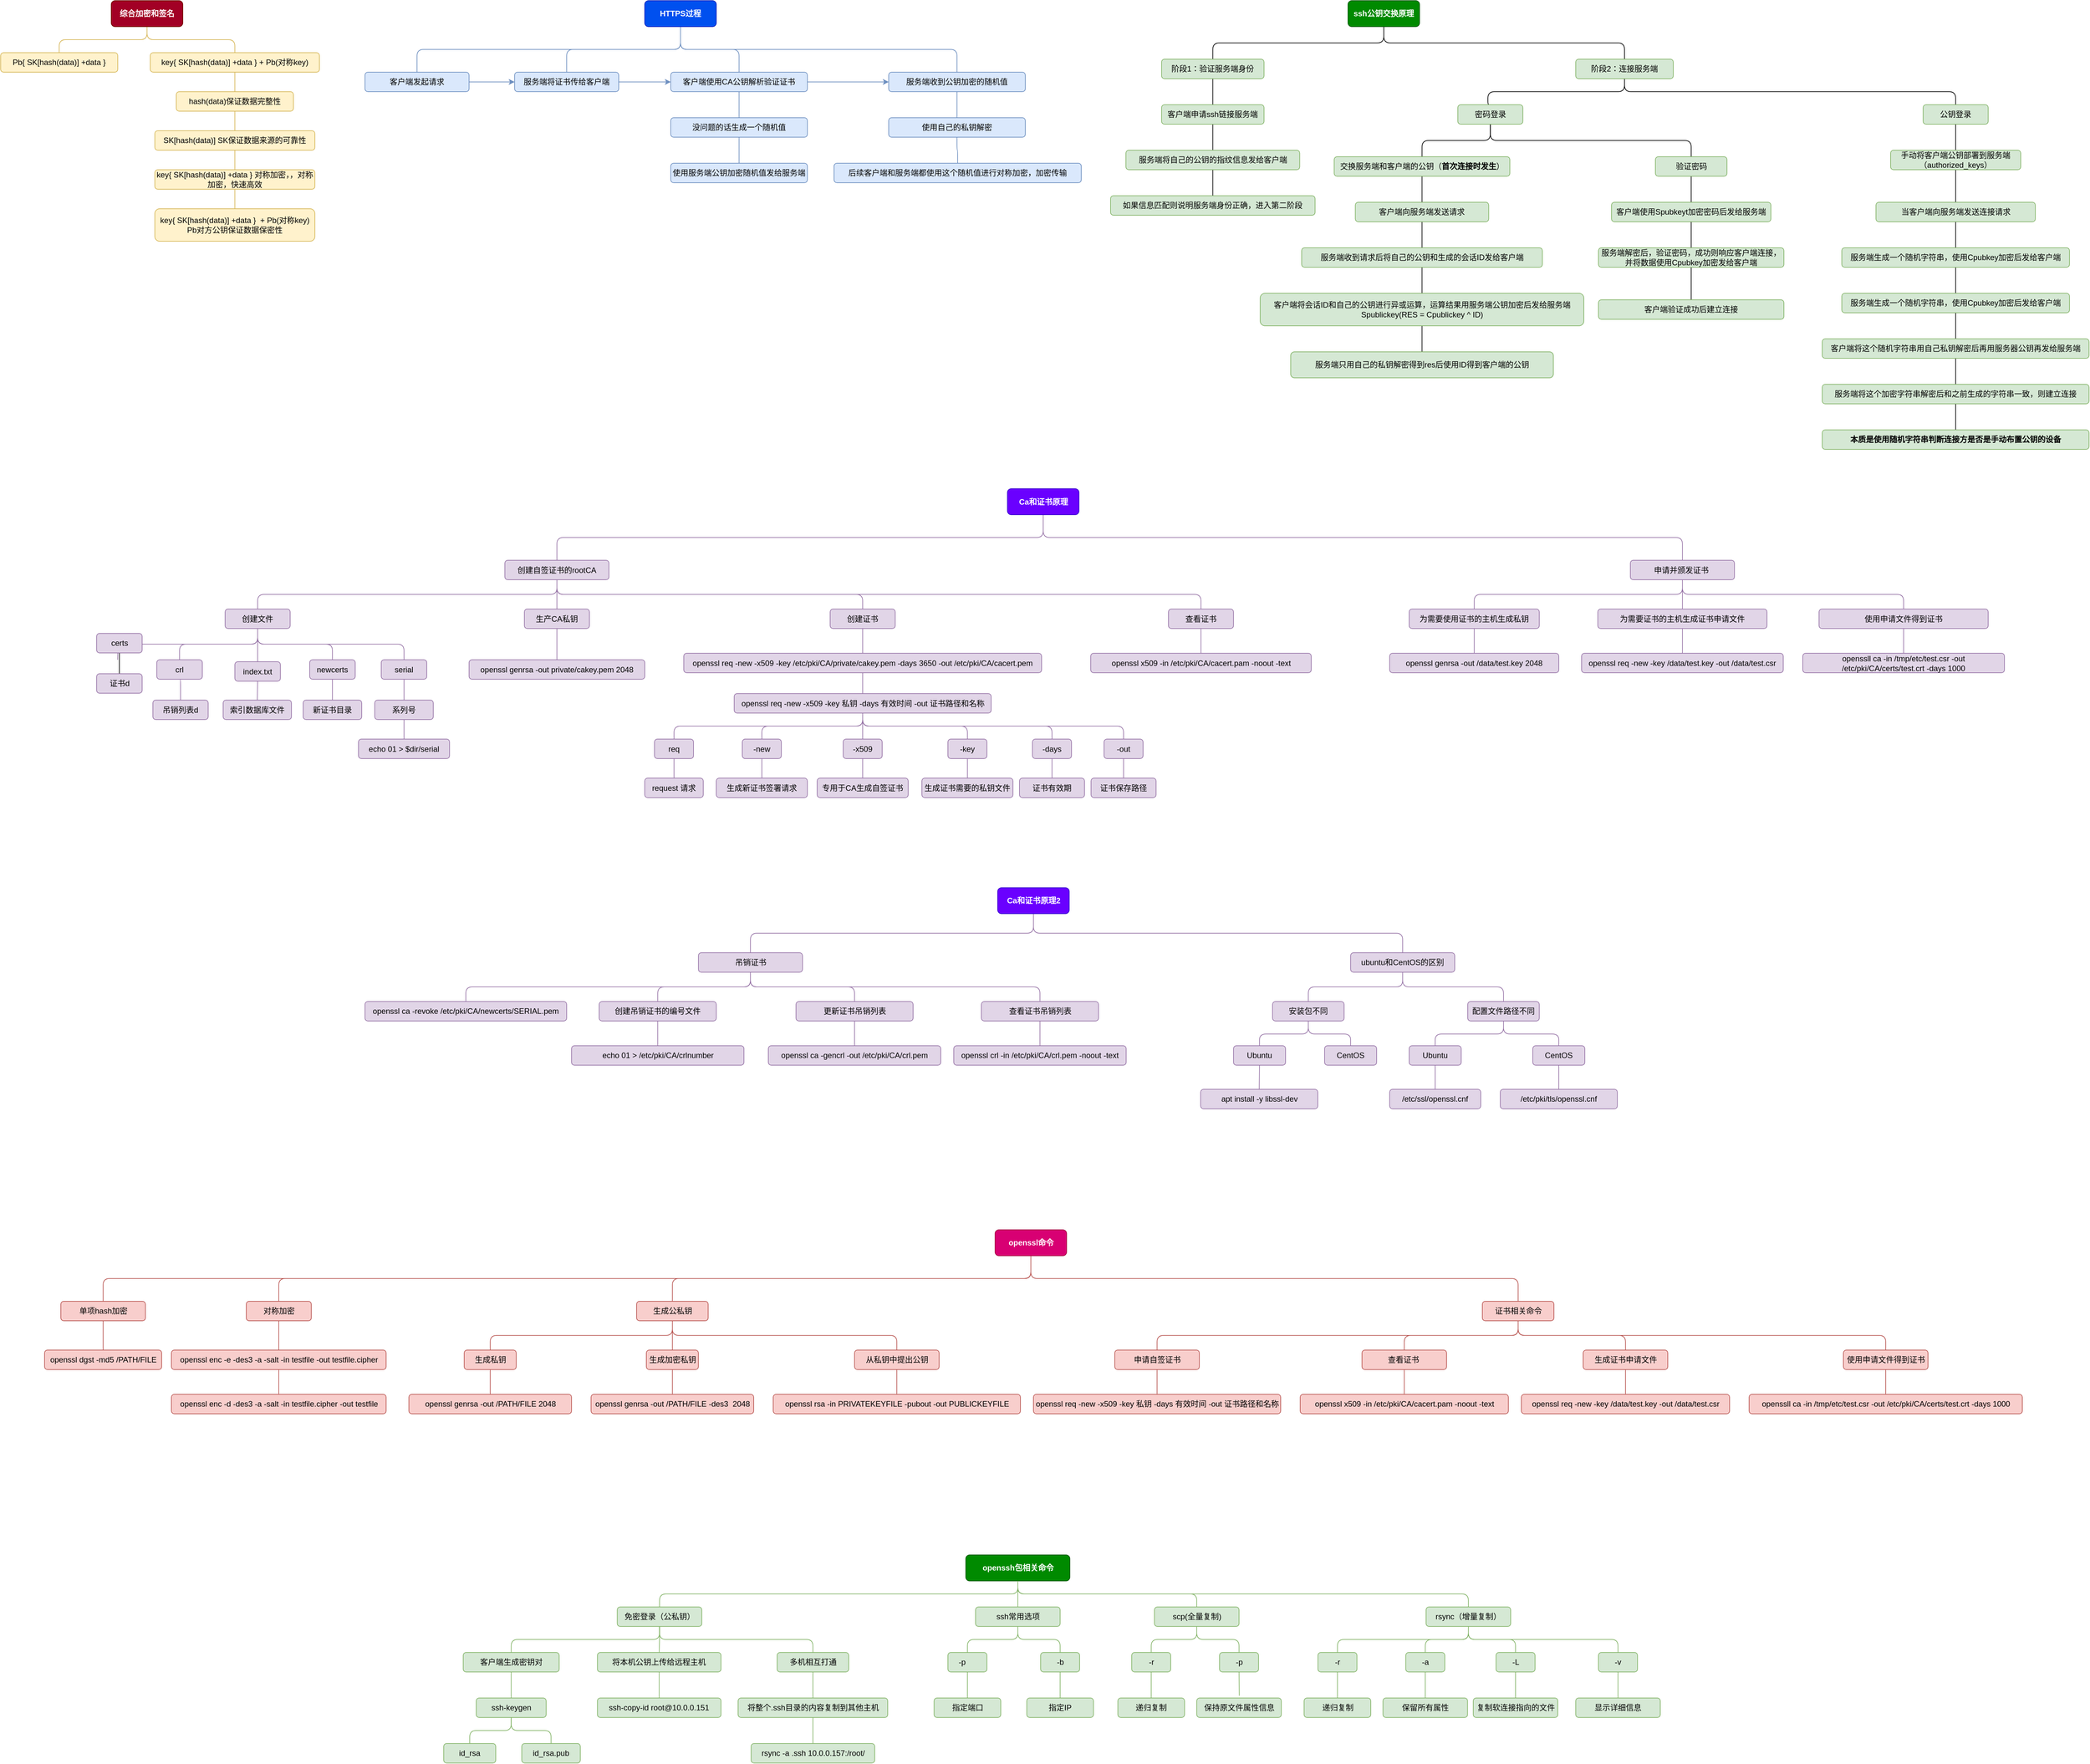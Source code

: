 <mxfile version="23.0.2" type="device">
  <diagram name="第 1 页" id="NMcdNb8Kv9cpoHteDPAA">
    <mxGraphModel dx="6913" dy="3987" grid="1" gridSize="10" guides="1" tooltips="1" connect="1" arrows="1" fold="1" page="1" pageScale="1" pageWidth="827" pageHeight="1169" math="0" shadow="0">
      <root>
        <mxCell id="0" />
        <mxCell id="1" parent="0" />
        <mxCell id="4HPRAHxnt43u5Jw1w6IH-3" style="edgeStyle=orthogonalEdgeStyle;rounded=1;orthogonalLoop=1;jettySize=auto;html=1;exitX=0.5;exitY=1;exitDx=0;exitDy=0;entryX=0.5;entryY=0;entryDx=0;entryDy=0;curved=0;endArrow=none;endFill=0;fillColor=#fff2cc;strokeColor=#d6b656;" parent="1" source="4HPRAHxnt43u5Jw1w6IH-1" target="4HPRAHxnt43u5Jw1w6IH-2" edge="1">
          <mxGeometry relative="1" as="geometry" />
        </mxCell>
        <mxCell id="4HPRAHxnt43u5Jw1w6IH-6" style="edgeStyle=orthogonalEdgeStyle;shape=connector;curved=0;rounded=1;orthogonalLoop=1;jettySize=auto;html=1;exitX=0.5;exitY=1;exitDx=0;exitDy=0;entryX=0.5;entryY=0;entryDx=0;entryDy=0;labelBackgroundColor=default;strokeColor=#d6b656;align=center;verticalAlign=middle;fontFamily=Helvetica;fontSize=11;fontColor=default;endArrow=none;endFill=0;fillColor=#fff2cc;" parent="1" source="4HPRAHxnt43u5Jw1w6IH-1" target="4HPRAHxnt43u5Jw1w6IH-4" edge="1">
          <mxGeometry relative="1" as="geometry" />
        </mxCell>
        <mxCell id="4HPRAHxnt43u5Jw1w6IH-1" value="综合加密和签名" style="rounded=1;whiteSpace=wrap;html=1;fillColor=#a20025;strokeColor=#6F0000;fontStyle=1;fontColor=#ffffff;" parent="1" vertex="1">
          <mxGeometry x="250" y="50" width="110" height="40" as="geometry" />
        </mxCell>
        <mxCell id="4HPRAHxnt43u5Jw1w6IH-2" value="Pb{ SK[hash(data)] +data }" style="rounded=1;whiteSpace=wrap;html=1;fillColor=#fff2cc;strokeColor=#d6b656;" parent="1" vertex="1">
          <mxGeometry x="80" y="130" width="180" height="30" as="geometry" />
        </mxCell>
        <mxCell id="4HPRAHxnt43u5Jw1w6IH-14" style="edgeStyle=orthogonalEdgeStyle;shape=connector;curved=0;rounded=1;orthogonalLoop=1;jettySize=auto;html=1;exitX=0.5;exitY=1;exitDx=0;exitDy=0;entryX=0.5;entryY=0;entryDx=0;entryDy=0;labelBackgroundColor=default;strokeColor=#d6b656;align=center;verticalAlign=middle;fontFamily=Helvetica;fontSize=11;fontColor=default;endArrow=none;endFill=0;fillColor=#fff2cc;" parent="1" source="4HPRAHxnt43u5Jw1w6IH-4" target="4HPRAHxnt43u5Jw1w6IH-7" edge="1">
          <mxGeometry relative="1" as="geometry" />
        </mxCell>
        <mxCell id="4HPRAHxnt43u5Jw1w6IH-4" value="key{ SK[hash(data)] +data } + Pb(对称key)" style="rounded=1;whiteSpace=wrap;html=1;fillColor=#fff2cc;strokeColor=#d6b656;" parent="1" vertex="1">
          <mxGeometry x="310" y="130" width="260" height="30" as="geometry" />
        </mxCell>
        <mxCell id="4HPRAHxnt43u5Jw1w6IH-9" style="edgeStyle=orthogonalEdgeStyle;shape=connector;curved=0;rounded=1;orthogonalLoop=1;jettySize=auto;html=1;exitX=0.5;exitY=1;exitDx=0;exitDy=0;entryX=0.5;entryY=0;entryDx=0;entryDy=0;labelBackgroundColor=default;strokeColor=#d6b656;align=center;verticalAlign=middle;fontFamily=Helvetica;fontSize=11;fontColor=default;endArrow=none;endFill=0;fillColor=#fff2cc;" parent="1" source="4HPRAHxnt43u5Jw1w6IH-7" target="4HPRAHxnt43u5Jw1w6IH-8" edge="1">
          <mxGeometry relative="1" as="geometry" />
        </mxCell>
        <mxCell id="4HPRAHxnt43u5Jw1w6IH-7" value="hash(data)保证数据完整性" style="rounded=1;whiteSpace=wrap;html=1;fillColor=#fff2cc;strokeColor=#d6b656;" parent="1" vertex="1">
          <mxGeometry x="350" y="190" width="180" height="30" as="geometry" />
        </mxCell>
        <mxCell id="4HPRAHxnt43u5Jw1w6IH-11" style="edgeStyle=orthogonalEdgeStyle;shape=connector;curved=0;rounded=1;orthogonalLoop=1;jettySize=auto;html=1;exitX=0.5;exitY=1;exitDx=0;exitDy=0;entryX=0.5;entryY=0;entryDx=0;entryDy=0;labelBackgroundColor=default;strokeColor=#d6b656;align=center;verticalAlign=middle;fontFamily=Helvetica;fontSize=11;fontColor=default;endArrow=none;endFill=0;fillColor=#fff2cc;" parent="1" source="4HPRAHxnt43u5Jw1w6IH-8" target="4HPRAHxnt43u5Jw1w6IH-10" edge="1">
          <mxGeometry relative="1" as="geometry" />
        </mxCell>
        <mxCell id="4HPRAHxnt43u5Jw1w6IH-8" value="SK[hash(data)] SK保证数据来源的可靠性" style="rounded=1;whiteSpace=wrap;html=1;fillColor=#fff2cc;strokeColor=#d6b656;" parent="1" vertex="1">
          <mxGeometry x="317" y="250" width="246" height="30" as="geometry" />
        </mxCell>
        <mxCell id="4HPRAHxnt43u5Jw1w6IH-13" style="edgeStyle=orthogonalEdgeStyle;shape=connector;curved=0;rounded=1;orthogonalLoop=1;jettySize=auto;html=1;exitX=0.5;exitY=1;exitDx=0;exitDy=0;entryX=0.5;entryY=0;entryDx=0;entryDy=0;labelBackgroundColor=default;strokeColor=#d6b656;align=center;verticalAlign=middle;fontFamily=Helvetica;fontSize=11;fontColor=default;endArrow=none;endFill=0;fillColor=#fff2cc;" parent="1" source="4HPRAHxnt43u5Jw1w6IH-10" target="4HPRAHxnt43u5Jw1w6IH-12" edge="1">
          <mxGeometry relative="1" as="geometry" />
        </mxCell>
        <mxCell id="4HPRAHxnt43u5Jw1w6IH-10" value="key{ SK[hash(data)] +data } 对称加密，，对称加密，快速高效" style="rounded=1;whiteSpace=wrap;html=1;fillColor=#fff2cc;strokeColor=#d6b656;" parent="1" vertex="1">
          <mxGeometry x="317" y="310" width="246" height="30" as="geometry" />
        </mxCell>
        <mxCell id="4HPRAHxnt43u5Jw1w6IH-12" value="key{ SK[hash(data)] +data }&amp;nbsp; + Pb(对称key)&lt;br&gt;Pb对方公钥保证数据保密性" style="rounded=1;whiteSpace=wrap;html=1;fillColor=#fff2cc;strokeColor=#d6b656;" parent="1" vertex="1">
          <mxGeometry x="317" y="370" width="246" height="50" as="geometry" />
        </mxCell>
        <mxCell id="4HPRAHxnt43u5Jw1w6IH-18" style="edgeStyle=orthogonalEdgeStyle;shape=connector;curved=0;rounded=1;orthogonalLoop=1;jettySize=auto;html=1;exitX=0.5;exitY=1;exitDx=0;exitDy=0;entryX=0.5;entryY=0;entryDx=0;entryDy=0;labelBackgroundColor=default;strokeColor=#9673a6;align=center;verticalAlign=middle;fontFamily=Helvetica;fontSize=11;fontColor=default;endArrow=none;endFill=0;fillColor=#e1d5e7;" parent="1" source="4HPRAHxnt43u5Jw1w6IH-15" target="4HPRAHxnt43u5Jw1w6IH-17" edge="1">
          <mxGeometry relative="1" as="geometry" />
        </mxCell>
        <mxCell id="4HPRAHxnt43u5Jw1w6IH-82" style="edgeStyle=orthogonalEdgeStyle;shape=connector;curved=0;rounded=1;orthogonalLoop=1;jettySize=auto;html=1;exitX=0.5;exitY=1;exitDx=0;exitDy=0;entryX=0.5;entryY=0;entryDx=0;entryDy=0;labelBackgroundColor=default;strokeColor=#9673a6;align=center;verticalAlign=middle;fontFamily=Helvetica;fontSize=11;fontColor=default;endArrow=none;endFill=0;fillColor=#e1d5e7;" parent="1" source="4HPRAHxnt43u5Jw1w6IH-15" target="4HPRAHxnt43u5Jw1w6IH-81" edge="1">
          <mxGeometry relative="1" as="geometry" />
        </mxCell>
        <mxCell id="4HPRAHxnt43u5Jw1w6IH-15" value="Ca和证书原理" style="rounded=1;whiteSpace=wrap;html=1;fillColor=#6a00ff;strokeColor=#3700CC;fontStyle=1;fontColor=#ffffff;" parent="1" vertex="1">
          <mxGeometry x="1627.5" y="800.5" width="110" height="40" as="geometry" />
        </mxCell>
        <mxCell id="4HPRAHxnt43u5Jw1w6IH-21" style="edgeStyle=orthogonalEdgeStyle;shape=connector;curved=0;rounded=1;orthogonalLoop=1;jettySize=auto;html=1;exitX=0.5;exitY=1;exitDx=0;exitDy=0;entryX=0.5;entryY=0;entryDx=0;entryDy=0;labelBackgroundColor=default;strokeColor=#9673a6;align=center;verticalAlign=middle;fontFamily=Helvetica;fontSize=11;fontColor=default;endArrow=none;endFill=0;fillColor=#e1d5e7;" parent="1" source="4HPRAHxnt43u5Jw1w6IH-17" target="4HPRAHxnt43u5Jw1w6IH-20" edge="1">
          <mxGeometry relative="1" as="geometry" />
        </mxCell>
        <mxCell id="4HPRAHxnt43u5Jw1w6IH-23" style="edgeStyle=orthogonalEdgeStyle;shape=connector;curved=0;rounded=1;orthogonalLoop=1;jettySize=auto;html=1;exitX=0.5;exitY=1;exitDx=0;exitDy=0;entryX=0.5;entryY=0;entryDx=0;entryDy=0;labelBackgroundColor=default;strokeColor=#9673a6;align=center;verticalAlign=middle;fontFamily=Helvetica;fontSize=11;fontColor=default;endArrow=none;endFill=0;fillColor=#e1d5e7;" parent="1" source="4HPRAHxnt43u5Jw1w6IH-17" target="4HPRAHxnt43u5Jw1w6IH-22" edge="1">
          <mxGeometry relative="1" as="geometry" />
        </mxCell>
        <mxCell id="4HPRAHxnt43u5Jw1w6IH-74" style="edgeStyle=orthogonalEdgeStyle;shape=connector;curved=0;rounded=1;orthogonalLoop=1;jettySize=auto;html=1;exitX=0.5;exitY=1;exitDx=0;exitDy=0;entryX=0.5;entryY=0;entryDx=0;entryDy=0;labelBackgroundColor=default;strokeColor=#9673a6;align=center;verticalAlign=middle;fontFamily=Helvetica;fontSize=11;fontColor=default;endArrow=none;endFill=0;fillColor=#e1d5e7;" parent="1" source="4HPRAHxnt43u5Jw1w6IH-17" target="4HPRAHxnt43u5Jw1w6IH-73" edge="1">
          <mxGeometry relative="1" as="geometry" />
        </mxCell>
        <mxCell id="4HPRAHxnt43u5Jw1w6IH-80" style="edgeStyle=orthogonalEdgeStyle;shape=connector;curved=0;rounded=1;orthogonalLoop=1;jettySize=auto;html=1;exitX=0.5;exitY=1;exitDx=0;exitDy=0;entryX=0.5;entryY=0;entryDx=0;entryDy=0;labelBackgroundColor=default;strokeColor=#9673a6;align=center;verticalAlign=middle;fontFamily=Helvetica;fontSize=11;fontColor=default;endArrow=none;endFill=0;fillColor=#e1d5e7;" parent="1" source="4HPRAHxnt43u5Jw1w6IH-17" target="4HPRAHxnt43u5Jw1w6IH-77" edge="1">
          <mxGeometry relative="1" as="geometry" />
        </mxCell>
        <mxCell id="4HPRAHxnt43u5Jw1w6IH-17" value="创建自签证书的rootCA" style="rounded=1;whiteSpace=wrap;html=1;fillColor=#e1d5e7;strokeColor=#9673a6;" parent="1" vertex="1">
          <mxGeometry x="855" y="910.5" width="160" height="30" as="geometry" />
        </mxCell>
        <mxCell id="4HPRAHxnt43u5Jw1w6IH-25" style="edgeStyle=orthogonalEdgeStyle;shape=connector;curved=0;rounded=1;orthogonalLoop=1;jettySize=auto;html=1;exitX=0.5;exitY=1;exitDx=0;exitDy=0;entryX=0.5;entryY=0;entryDx=0;entryDy=0;labelBackgroundColor=default;strokeColor=#9673a6;align=center;verticalAlign=middle;fontFamily=Helvetica;fontSize=11;fontColor=default;endArrow=none;endFill=0;fillColor=#e1d5e7;" parent="1" source="4HPRAHxnt43u5Jw1w6IH-20" edge="1">
          <mxGeometry relative="1" as="geometry">
            <mxPoint x="260" y="1063.5" as="targetPoint" />
          </mxGeometry>
        </mxCell>
        <mxCell id="4HPRAHxnt43u5Jw1w6IH-30" style="edgeStyle=orthogonalEdgeStyle;shape=connector;curved=0;rounded=1;orthogonalLoop=1;jettySize=auto;html=1;exitX=0.5;exitY=1;exitDx=0;exitDy=0;entryX=0.5;entryY=0;entryDx=0;entryDy=0;labelBackgroundColor=default;strokeColor=#9673a6;align=center;verticalAlign=middle;fontFamily=Helvetica;fontSize=11;fontColor=default;endArrow=none;endFill=0;fillColor=#e1d5e7;" parent="1" source="4HPRAHxnt43u5Jw1w6IH-20" target="4HPRAHxnt43u5Jw1w6IH-27" edge="1">
          <mxGeometry relative="1" as="geometry" />
        </mxCell>
        <mxCell id="4HPRAHxnt43u5Jw1w6IH-31" style="edgeStyle=orthogonalEdgeStyle;shape=connector;curved=0;rounded=1;orthogonalLoop=1;jettySize=auto;html=1;exitX=0.5;exitY=1;exitDx=0;exitDy=0;entryX=0.5;entryY=0;entryDx=0;entryDy=0;labelBackgroundColor=default;strokeColor=#9673a6;align=center;verticalAlign=middle;fontFamily=Helvetica;fontSize=11;fontColor=default;endArrow=none;endFill=0;fillColor=#e1d5e7;" parent="1" source="4HPRAHxnt43u5Jw1w6IH-20" target="4HPRAHxnt43u5Jw1w6IH-26" edge="1">
          <mxGeometry relative="1" as="geometry" />
        </mxCell>
        <mxCell id="4HPRAHxnt43u5Jw1w6IH-32" style="edgeStyle=orthogonalEdgeStyle;shape=connector;curved=0;rounded=1;orthogonalLoop=1;jettySize=auto;html=1;exitX=0.5;exitY=1;exitDx=0;exitDy=0;entryX=0.5;entryY=0;entryDx=0;entryDy=0;labelBackgroundColor=default;strokeColor=#9673a6;align=center;verticalAlign=middle;fontFamily=Helvetica;fontSize=11;fontColor=default;endArrow=none;endFill=0;fillColor=#e1d5e7;" parent="1" source="4HPRAHxnt43u5Jw1w6IH-20" target="4HPRAHxnt43u5Jw1w6IH-28" edge="1">
          <mxGeometry relative="1" as="geometry" />
        </mxCell>
        <mxCell id="4HPRAHxnt43u5Jw1w6IH-33" style="edgeStyle=orthogonalEdgeStyle;shape=connector;curved=0;rounded=1;orthogonalLoop=1;jettySize=auto;html=1;exitX=0.5;exitY=1;exitDx=0;exitDy=0;entryX=0.5;entryY=0;entryDx=0;entryDy=0;labelBackgroundColor=default;strokeColor=#9673a6;align=center;verticalAlign=middle;fontFamily=Helvetica;fontSize=11;fontColor=default;endArrow=none;endFill=0;fillColor=#e1d5e7;" parent="1" source="4HPRAHxnt43u5Jw1w6IH-20" target="4HPRAHxnt43u5Jw1w6IH-29" edge="1">
          <mxGeometry relative="1" as="geometry" />
        </mxCell>
        <mxCell id="4HPRAHxnt43u5Jw1w6IH-20" value="创建文件" style="rounded=1;whiteSpace=wrap;html=1;fillColor=#e1d5e7;strokeColor=#9673a6;" parent="1" vertex="1">
          <mxGeometry x="425" y="985.5" width="100" height="30" as="geometry" />
        </mxCell>
        <mxCell id="4HPRAHxnt43u5Jw1w6IH-45" style="edgeStyle=orthogonalEdgeStyle;shape=connector;curved=0;rounded=1;orthogonalLoop=1;jettySize=auto;html=1;exitX=0.5;exitY=1;exitDx=0;exitDy=0;entryX=0.5;entryY=0;entryDx=0;entryDy=0;labelBackgroundColor=default;strokeColor=#9673a6;align=center;verticalAlign=middle;fontFamily=Helvetica;fontSize=11;fontColor=default;endArrow=none;endFill=0;fillColor=#e1d5e7;" parent="1" source="4HPRAHxnt43u5Jw1w6IH-22" target="4HPRAHxnt43u5Jw1w6IH-44" edge="1">
          <mxGeometry relative="1" as="geometry" />
        </mxCell>
        <mxCell id="4HPRAHxnt43u5Jw1w6IH-22" value="创建证书" style="rounded=1;whiteSpace=wrap;html=1;fillColor=#e1d5e7;strokeColor=#9673a6;" parent="1" vertex="1">
          <mxGeometry x="1355" y="985.5" width="100" height="30" as="geometry" />
        </mxCell>
        <mxCell id="4HPRAHxnt43u5Jw1w6IH-35" style="edgeStyle=orthogonalEdgeStyle;shape=connector;curved=0;rounded=1;orthogonalLoop=1;jettySize=auto;html=1;exitX=0.5;exitY=1;exitDx=0;exitDy=0;entryX=0.5;entryY=0;entryDx=0;entryDy=0;labelBackgroundColor=default;strokeColor=default;align=center;verticalAlign=middle;fontFamily=Helvetica;fontSize=11;fontColor=default;endArrow=none;endFill=0;" parent="1" source="4HPRAHxnt43u5Jw1w6IH-24" target="4HPRAHxnt43u5Jw1w6IH-34" edge="1">
          <mxGeometry relative="1" as="geometry" />
        </mxCell>
        <mxCell id="4HPRAHxnt43u5Jw1w6IH-24" value="certs" style="rounded=1;whiteSpace=wrap;html=1;fillColor=#e1d5e7;strokeColor=#9673a6;" parent="1" vertex="1">
          <mxGeometry x="227.5" y="1023" width="70" height="30" as="geometry" />
        </mxCell>
        <mxCell id="4HPRAHxnt43u5Jw1w6IH-37" style="edgeStyle=orthogonalEdgeStyle;shape=connector;curved=0;rounded=1;orthogonalLoop=1;jettySize=auto;html=1;exitX=0.5;exitY=1;exitDx=0;exitDy=0;entryX=0.5;entryY=0;entryDx=0;entryDy=0;labelBackgroundColor=default;strokeColor=#9673a6;align=center;verticalAlign=middle;fontFamily=Helvetica;fontSize=11;fontColor=default;endArrow=none;endFill=0;fillColor=#e1d5e7;" parent="1" source="4HPRAHxnt43u5Jw1w6IH-26" target="4HPRAHxnt43u5Jw1w6IH-36" edge="1">
          <mxGeometry relative="1" as="geometry" />
        </mxCell>
        <mxCell id="4HPRAHxnt43u5Jw1w6IH-26" value="crl" style="rounded=1;whiteSpace=wrap;html=1;fillColor=#e1d5e7;strokeColor=#9673a6;" parent="1" vertex="1">
          <mxGeometry x="320" y="1063.5" width="70" height="30" as="geometry" />
        </mxCell>
        <mxCell id="4HPRAHxnt43u5Jw1w6IH-39" style="edgeStyle=orthogonalEdgeStyle;shape=connector;curved=0;rounded=1;orthogonalLoop=1;jettySize=auto;html=1;exitX=0.5;exitY=1;exitDx=0;exitDy=0;entryX=0.5;entryY=0;entryDx=0;entryDy=0;labelBackgroundColor=default;strokeColor=#9673a6;align=center;verticalAlign=middle;fontFamily=Helvetica;fontSize=11;fontColor=default;endArrow=none;endFill=0;fillColor=#e1d5e7;" parent="1" source="4HPRAHxnt43u5Jw1w6IH-27" target="4HPRAHxnt43u5Jw1w6IH-38" edge="1">
          <mxGeometry relative="1" as="geometry" />
        </mxCell>
        <mxCell id="4HPRAHxnt43u5Jw1w6IH-27" value="index.txt" style="rounded=1;whiteSpace=wrap;html=1;fillColor=#e1d5e7;strokeColor=#9673a6;" parent="1" vertex="1">
          <mxGeometry x="440" y="1066.5" width="70" height="30" as="geometry" />
        </mxCell>
        <mxCell id="4HPRAHxnt43u5Jw1w6IH-41" style="edgeStyle=orthogonalEdgeStyle;shape=connector;curved=0;rounded=1;orthogonalLoop=1;jettySize=auto;html=1;exitX=0.5;exitY=1;exitDx=0;exitDy=0;entryX=0.5;entryY=0;entryDx=0;entryDy=0;labelBackgroundColor=default;strokeColor=#9673a6;align=center;verticalAlign=middle;fontFamily=Helvetica;fontSize=11;fontColor=default;endArrow=none;endFill=0;fillColor=#e1d5e7;" parent="1" source="4HPRAHxnt43u5Jw1w6IH-28" target="4HPRAHxnt43u5Jw1w6IH-40" edge="1">
          <mxGeometry relative="1" as="geometry" />
        </mxCell>
        <mxCell id="4HPRAHxnt43u5Jw1w6IH-28" value="newcerts" style="rounded=1;whiteSpace=wrap;html=1;fillColor=#e1d5e7;strokeColor=#9673a6;" parent="1" vertex="1">
          <mxGeometry x="555" y="1063.5" width="70" height="30" as="geometry" />
        </mxCell>
        <mxCell id="4HPRAHxnt43u5Jw1w6IH-43" style="edgeStyle=orthogonalEdgeStyle;shape=connector;curved=0;rounded=1;orthogonalLoop=1;jettySize=auto;html=1;exitX=0.5;exitY=1;exitDx=0;exitDy=0;entryX=0.5;entryY=0;entryDx=0;entryDy=0;labelBackgroundColor=default;strokeColor=#9673a6;align=center;verticalAlign=middle;fontFamily=Helvetica;fontSize=11;fontColor=default;endArrow=none;endFill=0;fillColor=#e1d5e7;" parent="1" source="4HPRAHxnt43u5Jw1w6IH-29" target="4HPRAHxnt43u5Jw1w6IH-42" edge="1">
          <mxGeometry relative="1" as="geometry" />
        </mxCell>
        <mxCell id="4HPRAHxnt43u5Jw1w6IH-29" value="serial" style="rounded=1;whiteSpace=wrap;html=1;fillColor=#e1d5e7;strokeColor=#9673a6;" parent="1" vertex="1">
          <mxGeometry x="665" y="1063.5" width="70" height="30" as="geometry" />
        </mxCell>
        <mxCell id="4HPRAHxnt43u5Jw1w6IH-34" value="证书d" style="rounded=1;whiteSpace=wrap;html=1;fillColor=#e1d5e7;strokeColor=#9673a6;" parent="1" vertex="1">
          <mxGeometry x="227.5" y="1085" width="70" height="30" as="geometry" />
        </mxCell>
        <mxCell id="4HPRAHxnt43u5Jw1w6IH-36" value="吊销列表d" style="rounded=1;whiteSpace=wrap;html=1;fillColor=#e1d5e7;strokeColor=#9673a6;" parent="1" vertex="1">
          <mxGeometry x="314" y="1125.5" width="85" height="30" as="geometry" />
        </mxCell>
        <mxCell id="4HPRAHxnt43u5Jw1w6IH-38" value="索引数据库文件" style="rounded=1;whiteSpace=wrap;html=1;fillColor=#e1d5e7;strokeColor=#9673a6;" parent="1" vertex="1">
          <mxGeometry x="422" y="1125.5" width="105" height="30" as="geometry" />
        </mxCell>
        <mxCell id="4HPRAHxnt43u5Jw1w6IH-40" value="新证书目录" style="rounded=1;whiteSpace=wrap;html=1;fillColor=#e1d5e7;strokeColor=#9673a6;" parent="1" vertex="1">
          <mxGeometry x="545" y="1125.5" width="90" height="30" as="geometry" />
        </mxCell>
        <mxCell id="4HPRAHxnt43u5Jw1w6IH-100" style="edgeStyle=orthogonalEdgeStyle;shape=connector;curved=0;rounded=1;orthogonalLoop=1;jettySize=auto;html=1;exitX=0.5;exitY=1;exitDx=0;exitDy=0;entryX=0.5;entryY=0;entryDx=0;entryDy=0;labelBackgroundColor=default;strokeColor=#9673a6;align=center;verticalAlign=middle;fontFamily=Helvetica;fontSize=11;fontColor=default;endArrow=none;endFill=0;fillColor=#e1d5e7;" parent="1" source="4HPRAHxnt43u5Jw1w6IH-42" target="4HPRAHxnt43u5Jw1w6IH-99" edge="1">
          <mxGeometry relative="1" as="geometry" />
        </mxCell>
        <mxCell id="4HPRAHxnt43u5Jw1w6IH-42" value="系列号" style="rounded=1;whiteSpace=wrap;html=1;fillColor=#e1d5e7;strokeColor=#9673a6;" parent="1" vertex="1">
          <mxGeometry x="655" y="1125.5" width="90" height="30" as="geometry" />
        </mxCell>
        <mxCell id="4HPRAHxnt43u5Jw1w6IH-47" style="edgeStyle=orthogonalEdgeStyle;shape=connector;curved=0;rounded=1;orthogonalLoop=1;jettySize=auto;html=1;exitX=0.5;exitY=1;exitDx=0;exitDy=0;entryX=0.5;entryY=0;entryDx=0;entryDy=0;labelBackgroundColor=default;strokeColor=#9673a6;align=center;verticalAlign=middle;fontFamily=Helvetica;fontSize=11;fontColor=default;endArrow=none;endFill=0;fillColor=#e1d5e7;" parent="1" source="4HPRAHxnt43u5Jw1w6IH-44" target="4HPRAHxnt43u5Jw1w6IH-46" edge="1">
          <mxGeometry relative="1" as="geometry" />
        </mxCell>
        <mxCell id="4HPRAHxnt43u5Jw1w6IH-44" value="openssl req -new -x509 -key /etc/pki/CA/private/cakey.pem -days 3650 -out /etc/pki/CA/cacert.pem" style="rounded=1;whiteSpace=wrap;html=1;fillColor=#e1d5e7;strokeColor=#9673a6;" parent="1" vertex="1">
          <mxGeometry x="1130" y="1053.5" width="550" height="30" as="geometry" />
        </mxCell>
        <mxCell id="4HPRAHxnt43u5Jw1w6IH-49" style="edgeStyle=orthogonalEdgeStyle;shape=connector;curved=0;rounded=1;orthogonalLoop=1;jettySize=auto;html=1;exitX=0.5;exitY=1;exitDx=0;exitDy=0;entryX=0.5;entryY=0;entryDx=0;entryDy=0;labelBackgroundColor=default;strokeColor=#9673a6;align=center;verticalAlign=middle;fontFamily=Helvetica;fontSize=11;fontColor=default;endArrow=none;endFill=0;fillColor=#e1d5e7;" parent="1" source="4HPRAHxnt43u5Jw1w6IH-46" target="4HPRAHxnt43u5Jw1w6IH-48" edge="1">
          <mxGeometry relative="1" as="geometry" />
        </mxCell>
        <mxCell id="4HPRAHxnt43u5Jw1w6IH-59" style="edgeStyle=orthogonalEdgeStyle;shape=connector;curved=0;rounded=1;orthogonalLoop=1;jettySize=auto;html=1;exitX=0.5;exitY=1;exitDx=0;exitDy=0;entryX=0.5;entryY=0;entryDx=0;entryDy=0;labelBackgroundColor=default;strokeColor=#9673a6;align=center;verticalAlign=middle;fontFamily=Helvetica;fontSize=11;fontColor=default;endArrow=none;endFill=0;fillColor=#e1d5e7;" parent="1" source="4HPRAHxnt43u5Jw1w6IH-46" target="4HPRAHxnt43u5Jw1w6IH-50" edge="1">
          <mxGeometry relative="1" as="geometry" />
        </mxCell>
        <mxCell id="4HPRAHxnt43u5Jw1w6IH-60" style="edgeStyle=orthogonalEdgeStyle;shape=connector;curved=0;rounded=1;orthogonalLoop=1;jettySize=auto;html=1;exitX=0.5;exitY=1;exitDx=0;exitDy=0;entryX=0.5;entryY=0;entryDx=0;entryDy=0;labelBackgroundColor=default;strokeColor=#9673a6;align=center;verticalAlign=middle;fontFamily=Helvetica;fontSize=11;fontColor=default;endArrow=none;endFill=0;fillColor=#e1d5e7;" parent="1" source="4HPRAHxnt43u5Jw1w6IH-46" target="4HPRAHxnt43u5Jw1w6IH-56" edge="1">
          <mxGeometry relative="1" as="geometry" />
        </mxCell>
        <mxCell id="4HPRAHxnt43u5Jw1w6IH-67" style="edgeStyle=orthogonalEdgeStyle;shape=connector;curved=0;rounded=1;orthogonalLoop=1;jettySize=auto;html=1;exitX=0.5;exitY=1;exitDx=0;exitDy=0;entryX=0.5;entryY=0;entryDx=0;entryDy=0;labelBackgroundColor=default;strokeColor=#9673a6;align=center;verticalAlign=middle;fontFamily=Helvetica;fontSize=11;fontColor=default;endArrow=none;endFill=0;fillColor=#e1d5e7;" parent="1" source="4HPRAHxnt43u5Jw1w6IH-46" target="4HPRAHxnt43u5Jw1w6IH-61" edge="1">
          <mxGeometry relative="1" as="geometry" />
        </mxCell>
        <mxCell id="4HPRAHxnt43u5Jw1w6IH-68" style="edgeStyle=orthogonalEdgeStyle;shape=connector;curved=0;rounded=1;orthogonalLoop=1;jettySize=auto;html=1;exitX=0.5;exitY=1;exitDx=0;exitDy=0;entryX=0.5;entryY=0;entryDx=0;entryDy=0;labelBackgroundColor=default;strokeColor=#9673a6;align=center;verticalAlign=middle;fontFamily=Helvetica;fontSize=11;fontColor=default;endArrow=none;endFill=0;fillColor=#e1d5e7;" parent="1" source="4HPRAHxnt43u5Jw1w6IH-46" target="4HPRAHxnt43u5Jw1w6IH-64" edge="1">
          <mxGeometry relative="1" as="geometry" />
        </mxCell>
        <mxCell id="4HPRAHxnt43u5Jw1w6IH-72" style="edgeStyle=orthogonalEdgeStyle;shape=connector;curved=0;rounded=1;orthogonalLoop=1;jettySize=auto;html=1;exitX=0.5;exitY=1;exitDx=0;exitDy=0;entryX=0.5;entryY=0;entryDx=0;entryDy=0;labelBackgroundColor=default;strokeColor=#9673a6;align=center;verticalAlign=middle;fontFamily=Helvetica;fontSize=11;fontColor=default;endArrow=none;endFill=0;fillColor=#e1d5e7;" parent="1" source="4HPRAHxnt43u5Jw1w6IH-46" target="4HPRAHxnt43u5Jw1w6IH-69" edge="1">
          <mxGeometry relative="1" as="geometry" />
        </mxCell>
        <mxCell id="4HPRAHxnt43u5Jw1w6IH-46" value="openssl req&amp;nbsp;-new -x509 -key 私钥 -days 有效时间 -out 证书路径和名称" style="rounded=1;whiteSpace=wrap;html=1;fillColor=#e1d5e7;strokeColor=#9673a6;" parent="1" vertex="1">
          <mxGeometry x="1207.5" y="1115.5" width="395" height="30" as="geometry" />
        </mxCell>
        <mxCell id="4HPRAHxnt43u5Jw1w6IH-52" style="edgeStyle=orthogonalEdgeStyle;shape=connector;curved=0;rounded=1;orthogonalLoop=1;jettySize=auto;html=1;exitX=0.5;exitY=1;exitDx=0;exitDy=0;entryX=0.5;entryY=0;entryDx=0;entryDy=0;labelBackgroundColor=default;strokeColor=#9673a6;align=center;verticalAlign=middle;fontFamily=Helvetica;fontSize=11;fontColor=default;endArrow=none;endFill=0;fillColor=#e1d5e7;" parent="1" source="4HPRAHxnt43u5Jw1w6IH-48" target="4HPRAHxnt43u5Jw1w6IH-51" edge="1">
          <mxGeometry relative="1" as="geometry" />
        </mxCell>
        <mxCell id="4HPRAHxnt43u5Jw1w6IH-48" value="req" style="rounded=1;whiteSpace=wrap;html=1;fillColor=#e1d5e7;strokeColor=#9673a6;" parent="1" vertex="1">
          <mxGeometry x="1085" y="1185.5" width="60" height="30" as="geometry" />
        </mxCell>
        <mxCell id="4HPRAHxnt43u5Jw1w6IH-54" style="edgeStyle=orthogonalEdgeStyle;shape=connector;curved=0;rounded=1;orthogonalLoop=1;jettySize=auto;html=1;entryX=0.5;entryY=0;entryDx=0;entryDy=0;labelBackgroundColor=default;strokeColor=#9673a6;align=center;verticalAlign=middle;fontFamily=Helvetica;fontSize=11;fontColor=default;endArrow=none;endFill=0;fillColor=#e1d5e7;" parent="1" source="4HPRAHxnt43u5Jw1w6IH-50" target="4HPRAHxnt43u5Jw1w6IH-53" edge="1">
          <mxGeometry relative="1" as="geometry" />
        </mxCell>
        <mxCell id="4HPRAHxnt43u5Jw1w6IH-50" value="-new" style="rounded=1;whiteSpace=wrap;html=1;fillColor=#e1d5e7;strokeColor=#9673a6;" parent="1" vertex="1">
          <mxGeometry x="1220" y="1185.5" width="60" height="30" as="geometry" />
        </mxCell>
        <mxCell id="4HPRAHxnt43u5Jw1w6IH-51" value="request 请求" style="rounded=1;whiteSpace=wrap;html=1;fillColor=#e1d5e7;strokeColor=#9673a6;" parent="1" vertex="1">
          <mxGeometry x="1070" y="1245.5" width="90" height="30" as="geometry" />
        </mxCell>
        <mxCell id="4HPRAHxnt43u5Jw1w6IH-53" value="生成新证书签署请求" style="rounded=1;whiteSpace=wrap;html=1;fillColor=#e1d5e7;strokeColor=#9673a6;" parent="1" vertex="1">
          <mxGeometry x="1180" y="1245.5" width="140" height="30" as="geometry" />
        </mxCell>
        <mxCell id="4HPRAHxnt43u5Jw1w6IH-58" style="edgeStyle=orthogonalEdgeStyle;shape=connector;curved=0;rounded=1;orthogonalLoop=1;jettySize=auto;html=1;exitX=0.5;exitY=1;exitDx=0;exitDy=0;entryX=0.5;entryY=0;entryDx=0;entryDy=0;labelBackgroundColor=default;strokeColor=#9673a6;align=center;verticalAlign=middle;fontFamily=Helvetica;fontSize=11;fontColor=default;endArrow=none;endFill=0;fillColor=#e1d5e7;" parent="1" source="4HPRAHxnt43u5Jw1w6IH-56" target="4HPRAHxnt43u5Jw1w6IH-57" edge="1">
          <mxGeometry relative="1" as="geometry" />
        </mxCell>
        <mxCell id="4HPRAHxnt43u5Jw1w6IH-56" value="-x509" style="rounded=1;whiteSpace=wrap;html=1;fillColor=#e1d5e7;strokeColor=#9673a6;" parent="1" vertex="1">
          <mxGeometry x="1375" y="1185.5" width="60" height="30" as="geometry" />
        </mxCell>
        <mxCell id="4HPRAHxnt43u5Jw1w6IH-57" value="专用于CA生成自签证书" style="rounded=1;whiteSpace=wrap;html=1;fillColor=#e1d5e7;strokeColor=#9673a6;" parent="1" vertex="1">
          <mxGeometry x="1335" y="1245.5" width="140" height="30" as="geometry" />
        </mxCell>
        <mxCell id="4HPRAHxnt43u5Jw1w6IH-63" style="edgeStyle=orthogonalEdgeStyle;shape=connector;curved=0;rounded=1;orthogonalLoop=1;jettySize=auto;html=1;exitX=0.5;exitY=1;exitDx=0;exitDy=0;entryX=0.5;entryY=0;entryDx=0;entryDy=0;labelBackgroundColor=default;strokeColor=#9673a6;align=center;verticalAlign=middle;fontFamily=Helvetica;fontSize=11;fontColor=default;endArrow=none;endFill=0;fillColor=#e1d5e7;" parent="1" source="4HPRAHxnt43u5Jw1w6IH-61" target="4HPRAHxnt43u5Jw1w6IH-62" edge="1">
          <mxGeometry relative="1" as="geometry" />
        </mxCell>
        <mxCell id="4HPRAHxnt43u5Jw1w6IH-61" value="-key" style="rounded=1;whiteSpace=wrap;html=1;fillColor=#e1d5e7;strokeColor=#9673a6;" parent="1" vertex="1">
          <mxGeometry x="1536" y="1185.5" width="60" height="30" as="geometry" />
        </mxCell>
        <mxCell id="4HPRAHxnt43u5Jw1w6IH-62" value="生成证书需要的私钥文件" style="rounded=1;whiteSpace=wrap;html=1;fillColor=#e1d5e7;strokeColor=#9673a6;" parent="1" vertex="1">
          <mxGeometry x="1496" y="1245.5" width="140" height="30" as="geometry" />
        </mxCell>
        <mxCell id="4HPRAHxnt43u5Jw1w6IH-66" style="edgeStyle=orthogonalEdgeStyle;shape=connector;curved=0;rounded=1;orthogonalLoop=1;jettySize=auto;html=1;exitX=0.5;exitY=1;exitDx=0;exitDy=0;entryX=0.5;entryY=0;entryDx=0;entryDy=0;labelBackgroundColor=default;strokeColor=#9673a6;align=center;verticalAlign=middle;fontFamily=Helvetica;fontSize=11;fontColor=default;endArrow=none;endFill=0;fillColor=#e1d5e7;" parent="1" source="4HPRAHxnt43u5Jw1w6IH-64" target="4HPRAHxnt43u5Jw1w6IH-65" edge="1">
          <mxGeometry relative="1" as="geometry" />
        </mxCell>
        <mxCell id="4HPRAHxnt43u5Jw1w6IH-64" value="-days" style="rounded=1;whiteSpace=wrap;html=1;fillColor=#e1d5e7;strokeColor=#9673a6;" parent="1" vertex="1">
          <mxGeometry x="1666" y="1185.5" width="60" height="30" as="geometry" />
        </mxCell>
        <mxCell id="4HPRAHxnt43u5Jw1w6IH-65" value="证书有效期" style="rounded=1;whiteSpace=wrap;html=1;fillColor=#e1d5e7;strokeColor=#9673a6;" parent="1" vertex="1">
          <mxGeometry x="1646" y="1245.5" width="100" height="30" as="geometry" />
        </mxCell>
        <mxCell id="4HPRAHxnt43u5Jw1w6IH-71" style="edgeStyle=orthogonalEdgeStyle;shape=connector;curved=0;rounded=1;orthogonalLoop=1;jettySize=auto;html=1;exitX=0.5;exitY=1;exitDx=0;exitDy=0;entryX=0.5;entryY=0;entryDx=0;entryDy=0;labelBackgroundColor=default;strokeColor=#9673a6;align=center;verticalAlign=middle;fontFamily=Helvetica;fontSize=11;fontColor=default;endArrow=none;endFill=0;fillColor=#e1d5e7;" parent="1" source="4HPRAHxnt43u5Jw1w6IH-69" target="4HPRAHxnt43u5Jw1w6IH-70" edge="1">
          <mxGeometry relative="1" as="geometry" />
        </mxCell>
        <mxCell id="4HPRAHxnt43u5Jw1w6IH-69" value="-out" style="rounded=1;whiteSpace=wrap;html=1;fillColor=#e1d5e7;strokeColor=#9673a6;" parent="1" vertex="1">
          <mxGeometry x="1776" y="1185.5" width="60" height="30" as="geometry" />
        </mxCell>
        <mxCell id="4HPRAHxnt43u5Jw1w6IH-70" value="证书保存路径" style="rounded=1;whiteSpace=wrap;html=1;fillColor=#e1d5e7;strokeColor=#9673a6;" parent="1" vertex="1">
          <mxGeometry x="1756" y="1245.5" width="100" height="30" as="geometry" />
        </mxCell>
        <mxCell id="4HPRAHxnt43u5Jw1w6IH-76" style="edgeStyle=orthogonalEdgeStyle;shape=connector;curved=0;rounded=1;orthogonalLoop=1;jettySize=auto;html=1;exitX=0.5;exitY=1;exitDx=0;exitDy=0;entryX=0.5;entryY=0;entryDx=0;entryDy=0;labelBackgroundColor=default;strokeColor=#9673a6;align=center;verticalAlign=middle;fontFamily=Helvetica;fontSize=11;fontColor=default;endArrow=none;endFill=0;fillColor=#e1d5e7;" parent="1" source="4HPRAHxnt43u5Jw1w6IH-73" target="4HPRAHxnt43u5Jw1w6IH-75" edge="1">
          <mxGeometry relative="1" as="geometry" />
        </mxCell>
        <mxCell id="4HPRAHxnt43u5Jw1w6IH-73" value="生产CA私钥" style="rounded=1;whiteSpace=wrap;html=1;fillColor=#e1d5e7;strokeColor=#9673a6;" parent="1" vertex="1">
          <mxGeometry x="885" y="985.5" width="100" height="30" as="geometry" />
        </mxCell>
        <mxCell id="4HPRAHxnt43u5Jw1w6IH-75" value="openssl genrsa -out private/cakey.pem 2048" style="rounded=1;whiteSpace=wrap;html=1;fillColor=#e1d5e7;strokeColor=#9673a6;" parent="1" vertex="1">
          <mxGeometry x="800" y="1063.5" width="270" height="30" as="geometry" />
        </mxCell>
        <mxCell id="4HPRAHxnt43u5Jw1w6IH-79" style="edgeStyle=orthogonalEdgeStyle;shape=connector;curved=0;rounded=1;orthogonalLoop=1;jettySize=auto;html=1;exitX=0.5;exitY=1;exitDx=0;exitDy=0;labelBackgroundColor=default;strokeColor=#9673a6;align=center;verticalAlign=middle;fontFamily=Helvetica;fontSize=11;fontColor=default;endArrow=none;endFill=0;fillColor=#e1d5e7;" parent="1" source="4HPRAHxnt43u5Jw1w6IH-77" target="4HPRAHxnt43u5Jw1w6IH-78" edge="1">
          <mxGeometry relative="1" as="geometry" />
        </mxCell>
        <mxCell id="4HPRAHxnt43u5Jw1w6IH-77" value="查看证书" style="rounded=1;whiteSpace=wrap;html=1;fillColor=#e1d5e7;strokeColor=#9673a6;" parent="1" vertex="1">
          <mxGeometry x="1875" y="985.5" width="100" height="30" as="geometry" />
        </mxCell>
        <mxCell id="4HPRAHxnt43u5Jw1w6IH-78" value="openssl x509 -in /etc/pki/CA/cacert.pam -noout -text" style="rounded=1;whiteSpace=wrap;html=1;fillColor=#e1d5e7;strokeColor=#9673a6;" parent="1" vertex="1">
          <mxGeometry x="1755.5" y="1053.5" width="339" height="30" as="geometry" />
        </mxCell>
        <mxCell id="4HPRAHxnt43u5Jw1w6IH-95" style="edgeStyle=orthogonalEdgeStyle;shape=connector;curved=0;rounded=1;orthogonalLoop=1;jettySize=auto;html=1;exitX=0.5;exitY=1;exitDx=0;exitDy=0;entryX=0.5;entryY=0;entryDx=0;entryDy=0;labelBackgroundColor=default;strokeColor=#9673a6;align=center;verticalAlign=middle;fontFamily=Helvetica;fontSize=11;fontColor=default;endArrow=none;endFill=0;fillColor=#e1d5e7;" parent="1" source="4HPRAHxnt43u5Jw1w6IH-81" target="4HPRAHxnt43u5Jw1w6IH-88" edge="1">
          <mxGeometry relative="1" as="geometry" />
        </mxCell>
        <mxCell id="4HPRAHxnt43u5Jw1w6IH-96" style="edgeStyle=orthogonalEdgeStyle;shape=connector;curved=0;rounded=1;orthogonalLoop=1;jettySize=auto;html=1;exitX=0.5;exitY=1;exitDx=0;exitDy=0;entryX=0.5;entryY=0;entryDx=0;entryDy=0;labelBackgroundColor=default;strokeColor=#9673a6;align=center;verticalAlign=middle;fontFamily=Helvetica;fontSize=11;fontColor=default;endArrow=none;endFill=0;fillColor=#e1d5e7;" parent="1" source="4HPRAHxnt43u5Jw1w6IH-81" target="4HPRAHxnt43u5Jw1w6IH-83" edge="1">
          <mxGeometry relative="1" as="geometry" />
        </mxCell>
        <mxCell id="4HPRAHxnt43u5Jw1w6IH-97" style="edgeStyle=orthogonalEdgeStyle;shape=connector;curved=0;rounded=1;orthogonalLoop=1;jettySize=auto;html=1;exitX=0.5;exitY=1;exitDx=0;exitDy=0;entryX=0.5;entryY=0;entryDx=0;entryDy=0;labelBackgroundColor=default;strokeColor=#9673a6;align=center;verticalAlign=middle;fontFamily=Helvetica;fontSize=11;fontColor=default;endArrow=none;endFill=0;fillColor=#e1d5e7;" parent="1" source="4HPRAHxnt43u5Jw1w6IH-81" target="4HPRAHxnt43u5Jw1w6IH-92" edge="1">
          <mxGeometry relative="1" as="geometry" />
        </mxCell>
        <mxCell id="4HPRAHxnt43u5Jw1w6IH-81" value="申请并颁发证书&amp;nbsp;" style="rounded=1;whiteSpace=wrap;html=1;fillColor=#e1d5e7;strokeColor=#9673a6;" parent="1" vertex="1">
          <mxGeometry x="2585" y="910.5" width="160" height="30" as="geometry" />
        </mxCell>
        <mxCell id="4HPRAHxnt43u5Jw1w6IH-86" style="edgeStyle=orthogonalEdgeStyle;shape=connector;curved=0;rounded=1;orthogonalLoop=1;jettySize=auto;html=1;exitX=0.5;exitY=1;exitDx=0;exitDy=0;entryX=0.5;entryY=0;entryDx=0;entryDy=0;labelBackgroundColor=default;strokeColor=#9673a6;align=center;verticalAlign=middle;fontFamily=Helvetica;fontSize=11;fontColor=default;endArrow=none;endFill=0;fillColor=#e1d5e7;" parent="1" source="4HPRAHxnt43u5Jw1w6IH-83" target="4HPRAHxnt43u5Jw1w6IH-84" edge="1">
          <mxGeometry relative="1" as="geometry" />
        </mxCell>
        <mxCell id="4HPRAHxnt43u5Jw1w6IH-83" value="为需要使用证书的主机生成私钥" style="rounded=1;whiteSpace=wrap;html=1;fillColor=#e1d5e7;strokeColor=#9673a6;" parent="1" vertex="1">
          <mxGeometry x="2245" y="985.5" width="200" height="30" as="geometry" />
        </mxCell>
        <mxCell id="4HPRAHxnt43u5Jw1w6IH-84" value="openssl genrsa -out /data/test.key 2048" style="rounded=1;whiteSpace=wrap;html=1;fillColor=#e1d5e7;strokeColor=#9673a6;" parent="1" vertex="1">
          <mxGeometry x="2215" y="1053.5" width="260" height="30" as="geometry" />
        </mxCell>
        <mxCell id="4HPRAHxnt43u5Jw1w6IH-91" style="edgeStyle=orthogonalEdgeStyle;shape=connector;curved=0;rounded=1;orthogonalLoop=1;jettySize=auto;html=1;exitX=0.5;exitY=1;exitDx=0;exitDy=0;entryX=0.5;entryY=0;entryDx=0;entryDy=0;labelBackgroundColor=default;strokeColor=#9673a6;align=center;verticalAlign=middle;fontFamily=Helvetica;fontSize=11;fontColor=default;endArrow=none;endFill=0;fillColor=#e1d5e7;" parent="1" source="4HPRAHxnt43u5Jw1w6IH-88" target="4HPRAHxnt43u5Jw1w6IH-90" edge="1">
          <mxGeometry relative="1" as="geometry" />
        </mxCell>
        <mxCell id="4HPRAHxnt43u5Jw1w6IH-88" value="为需要证书的主机生成证书申请文件" style="rounded=1;whiteSpace=wrap;html=1;fillColor=#e1d5e7;strokeColor=#9673a6;" parent="1" vertex="1">
          <mxGeometry x="2535" y="985.5" width="260" height="30" as="geometry" />
        </mxCell>
        <mxCell id="4HPRAHxnt43u5Jw1w6IH-90" value="openssl req -new -key /data/test.key -out /data/test.csr" style="rounded=1;whiteSpace=wrap;html=1;fillColor=#e1d5e7;strokeColor=#9673a6;" parent="1" vertex="1">
          <mxGeometry x="2510" y="1053.5" width="310" height="30" as="geometry" />
        </mxCell>
        <mxCell id="4HPRAHxnt43u5Jw1w6IH-94" style="edgeStyle=orthogonalEdgeStyle;shape=connector;curved=0;rounded=1;orthogonalLoop=1;jettySize=auto;html=1;exitX=0.5;exitY=1;exitDx=0;exitDy=0;entryX=0.5;entryY=0;entryDx=0;entryDy=0;labelBackgroundColor=default;strokeColor=#9673a6;align=center;verticalAlign=middle;fontFamily=Helvetica;fontSize=11;fontColor=default;endArrow=none;endFill=0;fillColor=#e1d5e7;" parent="1" source="4HPRAHxnt43u5Jw1w6IH-92" target="4HPRAHxnt43u5Jw1w6IH-93" edge="1">
          <mxGeometry relative="1" as="geometry" />
        </mxCell>
        <mxCell id="4HPRAHxnt43u5Jw1w6IH-92" value="使用申请文件得到证书" style="rounded=1;whiteSpace=wrap;html=1;fillColor=#e1d5e7;strokeColor=#9673a6;" parent="1" vertex="1">
          <mxGeometry x="2875" y="985.5" width="260" height="30" as="geometry" />
        </mxCell>
        <mxCell id="4HPRAHxnt43u5Jw1w6IH-93" value="openssll ca -in /tmp/etc/test.csr -out /etc/pki/CA/certs/test.crt -days 1000" style="rounded=1;whiteSpace=wrap;html=1;fillColor=#e1d5e7;strokeColor=#9673a6;" parent="1" vertex="1">
          <mxGeometry x="2850" y="1053.5" width="310" height="30" as="geometry" />
        </mxCell>
        <mxCell id="4HPRAHxnt43u5Jw1w6IH-102" style="edgeStyle=orthogonalEdgeStyle;shape=connector;curved=0;rounded=1;orthogonalLoop=1;jettySize=auto;html=1;exitX=0.5;exitY=1;exitDx=0;exitDy=0;entryX=0.5;entryY=0;entryDx=0;entryDy=0;labelBackgroundColor=default;strokeColor=#9673a6;align=center;verticalAlign=middle;fontFamily=Helvetica;fontSize=11;fontColor=default;endArrow=none;endFill=0;fillColor=#e1d5e7;" parent="1" source="4HPRAHxnt43u5Jw1w6IH-98" target="4HPRAHxnt43u5Jw1w6IH-101" edge="1">
          <mxGeometry relative="1" as="geometry" />
        </mxCell>
        <mxCell id="4HPRAHxnt43u5Jw1w6IH-108" style="edgeStyle=orthogonalEdgeStyle;shape=connector;curved=0;rounded=1;orthogonalLoop=1;jettySize=auto;html=1;exitX=0.5;exitY=1;exitDx=0;exitDy=0;entryX=0.5;entryY=0;entryDx=0;entryDy=0;labelBackgroundColor=default;strokeColor=#9673a6;align=center;verticalAlign=middle;fontFamily=Helvetica;fontSize=11;fontColor=default;endArrow=none;endFill=0;fillColor=#e1d5e7;" parent="1" source="4HPRAHxnt43u5Jw1w6IH-98" target="4HPRAHxnt43u5Jw1w6IH-103" edge="1">
          <mxGeometry relative="1" as="geometry" />
        </mxCell>
        <mxCell id="4HPRAHxnt43u5Jw1w6IH-112" style="edgeStyle=orthogonalEdgeStyle;shape=connector;curved=0;rounded=1;orthogonalLoop=1;jettySize=auto;html=1;exitX=0.5;exitY=1;exitDx=0;exitDy=0;entryX=0.5;entryY=0;entryDx=0;entryDy=0;labelBackgroundColor=default;strokeColor=#9673a6;align=center;verticalAlign=middle;fontFamily=Helvetica;fontSize=11;fontColor=default;endArrow=none;endFill=0;fillColor=#e1d5e7;" parent="1" source="4HPRAHxnt43u5Jw1w6IH-98" target="4HPRAHxnt43u5Jw1w6IH-109" edge="1">
          <mxGeometry relative="1" as="geometry" />
        </mxCell>
        <mxCell id="4HPRAHxnt43u5Jw1w6IH-120" style="edgeStyle=orthogonalEdgeStyle;shape=connector;curved=0;rounded=1;orthogonalLoop=1;jettySize=auto;html=1;exitX=0.5;exitY=1;exitDx=0;exitDy=0;entryX=0.5;entryY=0;entryDx=0;entryDy=0;labelBackgroundColor=default;strokeColor=#9673a6;align=center;verticalAlign=middle;fontFamily=Helvetica;fontSize=11;fontColor=default;endArrow=none;endFill=0;fillColor=#e1d5e7;" parent="1" source="4HPRAHxnt43u5Jw1w6IH-98" target="4HPRAHxnt43u5Jw1w6IH-116" edge="1">
          <mxGeometry relative="1" as="geometry" />
        </mxCell>
        <mxCell id="4HPRAHxnt43u5Jw1w6IH-98" value="吊销证书" style="rounded=1;whiteSpace=wrap;html=1;fillColor=#e1d5e7;strokeColor=#9673a6;" parent="1" vertex="1">
          <mxGeometry x="1152.5" y="1514" width="160" height="30" as="geometry" />
        </mxCell>
        <mxCell id="4HPRAHxnt43u5Jw1w6IH-99" value="echo 01 &amp;gt; $dir/serial" style="rounded=1;whiteSpace=wrap;html=1;fillColor=#e1d5e7;strokeColor=#9673a6;" parent="1" vertex="1">
          <mxGeometry x="630" y="1185.5" width="140" height="30" as="geometry" />
        </mxCell>
        <mxCell id="4HPRAHxnt43u5Jw1w6IH-101" value="openssl ca -revoke /etc/pki/CA/newcerts/SERIAL.pem" style="rounded=1;whiteSpace=wrap;html=1;fillColor=#e1d5e7;strokeColor=#9673a6;" parent="1" vertex="1">
          <mxGeometry x="640" y="1589" width="310" height="30" as="geometry" />
        </mxCell>
        <mxCell id="4HPRAHxnt43u5Jw1w6IH-107" style="edgeStyle=orthogonalEdgeStyle;shape=connector;curved=0;rounded=1;orthogonalLoop=1;jettySize=auto;html=1;exitX=0.5;exitY=1;exitDx=0;exitDy=0;entryX=0.5;entryY=0;entryDx=0;entryDy=0;labelBackgroundColor=default;strokeColor=#9673a6;align=center;verticalAlign=middle;fontFamily=Helvetica;fontSize=11;fontColor=default;endArrow=none;endFill=0;fillColor=#e1d5e7;" parent="1" source="4HPRAHxnt43u5Jw1w6IH-103" target="4HPRAHxnt43u5Jw1w6IH-105" edge="1">
          <mxGeometry relative="1" as="geometry" />
        </mxCell>
        <mxCell id="4HPRAHxnt43u5Jw1w6IH-103" value="创建吊销证书的编号文件" style="rounded=1;whiteSpace=wrap;html=1;fillColor=#e1d5e7;strokeColor=#9673a6;" parent="1" vertex="1">
          <mxGeometry x="1000" y="1589" width="180" height="30" as="geometry" />
        </mxCell>
        <mxCell id="4HPRAHxnt43u5Jw1w6IH-105" value="echo 01 &amp;gt; /etc/pki/CA/crlnumber" style="rounded=1;whiteSpace=wrap;html=1;fillColor=#e1d5e7;strokeColor=#9673a6;" parent="1" vertex="1">
          <mxGeometry x="957.5" y="1657" width="265" height="30" as="geometry" />
        </mxCell>
        <mxCell id="4HPRAHxnt43u5Jw1w6IH-111" style="edgeStyle=orthogonalEdgeStyle;shape=connector;curved=0;rounded=1;orthogonalLoop=1;jettySize=auto;html=1;exitX=0.5;exitY=1;exitDx=0;exitDy=0;entryX=0.5;entryY=0;entryDx=0;entryDy=0;labelBackgroundColor=default;strokeColor=#9673a6;align=center;verticalAlign=middle;fontFamily=Helvetica;fontSize=11;fontColor=default;endArrow=none;endFill=0;fillColor=#e1d5e7;" parent="1" source="4HPRAHxnt43u5Jw1w6IH-109" target="4HPRAHxnt43u5Jw1w6IH-110" edge="1">
          <mxGeometry relative="1" as="geometry" />
        </mxCell>
        <mxCell id="4HPRAHxnt43u5Jw1w6IH-109" value="更新证书吊销列表" style="rounded=1;whiteSpace=wrap;html=1;fillColor=#e1d5e7;strokeColor=#9673a6;" parent="1" vertex="1">
          <mxGeometry x="1302.5" y="1589" width="180" height="30" as="geometry" />
        </mxCell>
        <mxCell id="4HPRAHxnt43u5Jw1w6IH-110" value="openssl ca -gencrl -out /etc/pki/CA/crl.pem" style="rounded=1;whiteSpace=wrap;html=1;fillColor=#e1d5e7;strokeColor=#9673a6;" parent="1" vertex="1">
          <mxGeometry x="1260" y="1657" width="265" height="30" as="geometry" />
        </mxCell>
        <mxCell id="4HPRAHxnt43u5Jw1w6IH-142" style="edgeStyle=orthogonalEdgeStyle;shape=connector;curved=0;rounded=1;orthogonalLoop=1;jettySize=auto;html=1;exitX=0.5;exitY=1;exitDx=0;exitDy=0;entryX=0.5;entryY=0;entryDx=0;entryDy=0;labelBackgroundColor=default;strokeColor=#9673a6;align=center;verticalAlign=middle;fontFamily=Helvetica;fontSize=11;fontColor=default;endArrow=none;endFill=0;fillColor=#e1d5e7;" parent="1" source="4HPRAHxnt43u5Jw1w6IH-115" target="4HPRAHxnt43u5Jw1w6IH-98" edge="1">
          <mxGeometry relative="1" as="geometry" />
        </mxCell>
        <mxCell id="4HPRAHxnt43u5Jw1w6IH-143" style="edgeStyle=orthogonalEdgeStyle;shape=connector;curved=0;rounded=1;orthogonalLoop=1;jettySize=auto;html=1;exitX=0.5;exitY=1;exitDx=0;exitDy=0;entryX=0.5;entryY=0;entryDx=0;entryDy=0;labelBackgroundColor=default;strokeColor=#9673a6;align=center;verticalAlign=middle;fontFamily=Helvetica;fontSize=11;fontColor=default;endArrow=none;endFill=0;fillColor=#e1d5e7;" parent="1" source="4HPRAHxnt43u5Jw1w6IH-115" target="4HPRAHxnt43u5Jw1w6IH-121" edge="1">
          <mxGeometry relative="1" as="geometry" />
        </mxCell>
        <mxCell id="4HPRAHxnt43u5Jw1w6IH-115" value="Ca和证书原理2" style="rounded=1;whiteSpace=wrap;html=1;fillColor=#6a00ff;strokeColor=#3700CC;fontStyle=1;fontColor=#ffffff;" parent="1" vertex="1">
          <mxGeometry x="1612.5" y="1414" width="110" height="40" as="geometry" />
        </mxCell>
        <mxCell id="4HPRAHxnt43u5Jw1w6IH-118" style="edgeStyle=orthogonalEdgeStyle;shape=connector;curved=0;rounded=1;orthogonalLoop=1;jettySize=auto;html=1;exitX=0.5;exitY=1;exitDx=0;exitDy=0;entryX=0.5;entryY=0;entryDx=0;entryDy=0;labelBackgroundColor=default;strokeColor=#9673a6;align=center;verticalAlign=middle;fontFamily=Helvetica;fontSize=11;fontColor=default;endArrow=none;endFill=0;fillColor=#e1d5e7;" parent="1" source="4HPRAHxnt43u5Jw1w6IH-116" target="4HPRAHxnt43u5Jw1w6IH-117" edge="1">
          <mxGeometry relative="1" as="geometry" />
        </mxCell>
        <mxCell id="4HPRAHxnt43u5Jw1w6IH-116" value="查看证书吊销列表" style="rounded=1;whiteSpace=wrap;html=1;fillColor=#e1d5e7;strokeColor=#9673a6;" parent="1" vertex="1">
          <mxGeometry x="1587.5" y="1589" width="180" height="30" as="geometry" />
        </mxCell>
        <mxCell id="4HPRAHxnt43u5Jw1w6IH-117" value="openssl crl -in /etc/pki/CA/crl.pem -noout -text" style="rounded=1;whiteSpace=wrap;html=1;fillColor=#e1d5e7;strokeColor=#9673a6;" parent="1" vertex="1">
          <mxGeometry x="1545" y="1657" width="265" height="30" as="geometry" />
        </mxCell>
        <mxCell id="4HPRAHxnt43u5Jw1w6IH-139" style="edgeStyle=orthogonalEdgeStyle;shape=connector;curved=0;rounded=1;orthogonalLoop=1;jettySize=auto;html=1;exitX=0.5;exitY=1;exitDx=0;exitDy=0;entryX=0.5;entryY=0;entryDx=0;entryDy=0;labelBackgroundColor=default;strokeColor=#9673a6;align=center;verticalAlign=middle;fontFamily=Helvetica;fontSize=11;fontColor=default;endArrow=none;endFill=0;fillColor=#e1d5e7;" parent="1" source="4HPRAHxnt43u5Jw1w6IH-121" target="4HPRAHxnt43u5Jw1w6IH-122" edge="1">
          <mxGeometry relative="1" as="geometry" />
        </mxCell>
        <mxCell id="4HPRAHxnt43u5Jw1w6IH-140" style="edgeStyle=orthogonalEdgeStyle;shape=connector;curved=0;rounded=1;orthogonalLoop=1;jettySize=auto;html=1;exitX=0.5;exitY=1;exitDx=0;exitDy=0;entryX=0.5;entryY=0;entryDx=0;entryDy=0;labelBackgroundColor=default;strokeColor=#9673a6;align=center;verticalAlign=middle;fontFamily=Helvetica;fontSize=11;fontColor=default;endArrow=none;endFill=0;fillColor=#e1d5e7;" parent="1" source="4HPRAHxnt43u5Jw1w6IH-121" target="4HPRAHxnt43u5Jw1w6IH-123" edge="1">
          <mxGeometry relative="1" as="geometry" />
        </mxCell>
        <mxCell id="4HPRAHxnt43u5Jw1w6IH-121" value="ubuntu和CentOS的区别" style="rounded=1;whiteSpace=wrap;html=1;fillColor=#e1d5e7;strokeColor=#9673a6;" parent="1" vertex="1">
          <mxGeometry x="2155" y="1514" width="160" height="30" as="geometry" />
        </mxCell>
        <mxCell id="4HPRAHxnt43u5Jw1w6IH-127" style="edgeStyle=orthogonalEdgeStyle;shape=connector;curved=0;rounded=1;orthogonalLoop=1;jettySize=auto;html=1;exitX=0.5;exitY=1;exitDx=0;exitDy=0;entryX=0.5;entryY=0;entryDx=0;entryDy=0;labelBackgroundColor=default;strokeColor=#9673a6;align=center;verticalAlign=middle;fontFamily=Helvetica;fontSize=11;fontColor=default;endArrow=none;endFill=0;fillColor=#e1d5e7;" parent="1" source="4HPRAHxnt43u5Jw1w6IH-122" target="4HPRAHxnt43u5Jw1w6IH-124" edge="1">
          <mxGeometry relative="1" as="geometry" />
        </mxCell>
        <mxCell id="4HPRAHxnt43u5Jw1w6IH-128" style="edgeStyle=orthogonalEdgeStyle;shape=connector;curved=0;rounded=1;orthogonalLoop=1;jettySize=auto;html=1;exitX=0.5;exitY=1;exitDx=0;exitDy=0;entryX=0.5;entryY=0;entryDx=0;entryDy=0;labelBackgroundColor=default;strokeColor=#9673a6;align=center;verticalAlign=middle;fontFamily=Helvetica;fontSize=11;fontColor=default;endArrow=none;endFill=0;fillColor=#e1d5e7;" parent="1" source="4HPRAHxnt43u5Jw1w6IH-122" target="4HPRAHxnt43u5Jw1w6IH-126" edge="1">
          <mxGeometry relative="1" as="geometry" />
        </mxCell>
        <mxCell id="4HPRAHxnt43u5Jw1w6IH-122" value="安装包不同" style="rounded=1;whiteSpace=wrap;html=1;fillColor=#e1d5e7;strokeColor=#9673a6;" parent="1" vertex="1">
          <mxGeometry x="2035" y="1589" width="110" height="30" as="geometry" />
        </mxCell>
        <mxCell id="4HPRAHxnt43u5Jw1w6IH-131" style="edgeStyle=orthogonalEdgeStyle;shape=connector;curved=0;rounded=1;orthogonalLoop=1;jettySize=auto;html=1;exitX=0.5;exitY=1;exitDx=0;exitDy=0;entryX=0.5;entryY=0;entryDx=0;entryDy=0;labelBackgroundColor=default;strokeColor=#9673a6;align=center;verticalAlign=middle;fontFamily=Helvetica;fontSize=11;fontColor=default;endArrow=none;endFill=0;fillColor=#e1d5e7;" parent="1" source="4HPRAHxnt43u5Jw1w6IH-123" target="4HPRAHxnt43u5Jw1w6IH-129" edge="1">
          <mxGeometry relative="1" as="geometry">
            <Array as="points">
              <mxPoint x="2390" y="1639" />
              <mxPoint x="2285" y="1639" />
            </Array>
          </mxGeometry>
        </mxCell>
        <mxCell id="4HPRAHxnt43u5Jw1w6IH-132" style="edgeStyle=orthogonalEdgeStyle;shape=connector;curved=0;rounded=1;orthogonalLoop=1;jettySize=auto;html=1;exitX=0.5;exitY=1;exitDx=0;exitDy=0;entryX=0.5;entryY=0;entryDx=0;entryDy=0;labelBackgroundColor=default;strokeColor=#9673a6;align=center;verticalAlign=middle;fontFamily=Helvetica;fontSize=11;fontColor=default;endArrow=none;endFill=0;fillColor=#e1d5e7;" parent="1" source="4HPRAHxnt43u5Jw1w6IH-123" target="4HPRAHxnt43u5Jw1w6IH-130" edge="1">
          <mxGeometry relative="1" as="geometry">
            <Array as="points">
              <mxPoint x="2390" y="1639" />
              <mxPoint x="2475" y="1639" />
            </Array>
          </mxGeometry>
        </mxCell>
        <mxCell id="4HPRAHxnt43u5Jw1w6IH-123" value="配置文件路径不同" style="rounded=1;whiteSpace=wrap;html=1;fillColor=#e1d5e7;strokeColor=#9673a6;" parent="1" vertex="1">
          <mxGeometry x="2335" y="1589" width="110" height="30" as="geometry" />
        </mxCell>
        <mxCell id="4HPRAHxnt43u5Jw1w6IH-134" style="edgeStyle=orthogonalEdgeStyle;shape=connector;curved=0;rounded=1;orthogonalLoop=1;jettySize=auto;html=1;exitX=0.5;exitY=1;exitDx=0;exitDy=0;entryX=0.5;entryY=0;entryDx=0;entryDy=0;labelBackgroundColor=default;strokeColor=#9673a6;align=center;verticalAlign=middle;fontFamily=Helvetica;fontSize=11;fontColor=default;endArrow=none;endFill=0;fillColor=#e1d5e7;" parent="1" source="4HPRAHxnt43u5Jw1w6IH-124" target="4HPRAHxnt43u5Jw1w6IH-133" edge="1">
          <mxGeometry relative="1" as="geometry" />
        </mxCell>
        <mxCell id="4HPRAHxnt43u5Jw1w6IH-124" value="Ubuntu" style="rounded=1;whiteSpace=wrap;html=1;fillColor=#e1d5e7;strokeColor=#9673a6;" parent="1" vertex="1">
          <mxGeometry x="1975" y="1657" width="80" height="30" as="geometry" />
        </mxCell>
        <mxCell id="4HPRAHxnt43u5Jw1w6IH-126" value="CentOS" style="rounded=1;whiteSpace=wrap;html=1;fillColor=#e1d5e7;strokeColor=#9673a6;" parent="1" vertex="1">
          <mxGeometry x="2115" y="1657" width="80" height="30" as="geometry" />
        </mxCell>
        <mxCell id="4HPRAHxnt43u5Jw1w6IH-136" style="edgeStyle=orthogonalEdgeStyle;shape=connector;curved=0;rounded=1;orthogonalLoop=1;jettySize=auto;html=1;exitX=0.5;exitY=1;exitDx=0;exitDy=0;entryX=0.5;entryY=0;entryDx=0;entryDy=0;labelBackgroundColor=default;strokeColor=#9673a6;align=center;verticalAlign=middle;fontFamily=Helvetica;fontSize=11;fontColor=default;endArrow=none;endFill=0;fillColor=#e1d5e7;" parent="1" source="4HPRAHxnt43u5Jw1w6IH-129" target="4HPRAHxnt43u5Jw1w6IH-135" edge="1">
          <mxGeometry relative="1" as="geometry" />
        </mxCell>
        <mxCell id="4HPRAHxnt43u5Jw1w6IH-129" value="Ubuntu" style="rounded=1;whiteSpace=wrap;html=1;fillColor=#e1d5e7;strokeColor=#9673a6;" parent="1" vertex="1">
          <mxGeometry x="2245" y="1657" width="80" height="30" as="geometry" />
        </mxCell>
        <mxCell id="4HPRAHxnt43u5Jw1w6IH-138" style="edgeStyle=orthogonalEdgeStyle;shape=connector;curved=0;rounded=1;orthogonalLoop=1;jettySize=auto;html=1;exitX=0.5;exitY=1;exitDx=0;exitDy=0;entryX=0.5;entryY=0;entryDx=0;entryDy=0;labelBackgroundColor=default;strokeColor=#9673a6;align=center;verticalAlign=middle;fontFamily=Helvetica;fontSize=11;fontColor=default;endArrow=none;endFill=0;fillColor=#e1d5e7;" parent="1" source="4HPRAHxnt43u5Jw1w6IH-130" target="4HPRAHxnt43u5Jw1w6IH-137" edge="1">
          <mxGeometry relative="1" as="geometry" />
        </mxCell>
        <mxCell id="4HPRAHxnt43u5Jw1w6IH-130" value="CentOS" style="rounded=1;whiteSpace=wrap;html=1;fillColor=#e1d5e7;strokeColor=#9673a6;" parent="1" vertex="1">
          <mxGeometry x="2435" y="1657" width="80" height="30" as="geometry" />
        </mxCell>
        <mxCell id="4HPRAHxnt43u5Jw1w6IH-133" value="apt install -y libssl-dev" style="rounded=1;whiteSpace=wrap;html=1;fillColor=#e1d5e7;strokeColor=#9673a6;" parent="1" vertex="1">
          <mxGeometry x="1924.5" y="1724" width="180" height="30" as="geometry" />
        </mxCell>
        <mxCell id="4HPRAHxnt43u5Jw1w6IH-135" value="/etc/ssl/openssl.cnf" style="rounded=1;whiteSpace=wrap;html=1;fillColor=#e1d5e7;strokeColor=#9673a6;" parent="1" vertex="1">
          <mxGeometry x="2215" y="1724" width="140" height="30" as="geometry" />
        </mxCell>
        <mxCell id="4HPRAHxnt43u5Jw1w6IH-137" value="/etc/pki/tls/openssl.cnf" style="rounded=1;whiteSpace=wrap;html=1;fillColor=#e1d5e7;strokeColor=#9673a6;" parent="1" vertex="1">
          <mxGeometry x="2385" y="1724" width="180" height="30" as="geometry" />
        </mxCell>
        <mxCell id="4HPRAHxnt43u5Jw1w6IH-189" style="edgeStyle=orthogonalEdgeStyle;shape=connector;curved=0;rounded=1;orthogonalLoop=1;jettySize=auto;html=1;exitX=0.5;exitY=1;exitDx=0;exitDy=0;entryX=0.5;entryY=0;entryDx=0;entryDy=0;labelBackgroundColor=default;strokeColor=#b85450;align=center;verticalAlign=middle;fontFamily=Helvetica;fontSize=11;fontColor=default;endArrow=none;endFill=0;fillColor=#f8cecc;" parent="1" source="4HPRAHxnt43u5Jw1w6IH-144" target="4HPRAHxnt43u5Jw1w6IH-147" edge="1">
          <mxGeometry relative="1" as="geometry" />
        </mxCell>
        <mxCell id="4HPRAHxnt43u5Jw1w6IH-190" style="edgeStyle=orthogonalEdgeStyle;shape=connector;curved=0;rounded=1;orthogonalLoop=1;jettySize=auto;html=1;exitX=0.5;exitY=1;exitDx=0;exitDy=0;entryX=0.5;entryY=0;entryDx=0;entryDy=0;labelBackgroundColor=default;strokeColor=#b85450;align=center;verticalAlign=middle;fontFamily=Helvetica;fontSize=11;fontColor=default;endArrow=none;endFill=0;fillColor=#f8cecc;" parent="1" source="4HPRAHxnt43u5Jw1w6IH-144" target="4HPRAHxnt43u5Jw1w6IH-148" edge="1">
          <mxGeometry relative="1" as="geometry" />
        </mxCell>
        <mxCell id="4HPRAHxnt43u5Jw1w6IH-191" style="edgeStyle=orthogonalEdgeStyle;shape=connector;curved=0;rounded=1;orthogonalLoop=1;jettySize=auto;html=1;exitX=0.5;exitY=1;exitDx=0;exitDy=0;entryX=0.5;entryY=0;entryDx=0;entryDy=0;labelBackgroundColor=default;strokeColor=#b85450;align=center;verticalAlign=middle;fontFamily=Helvetica;fontSize=11;fontColor=default;endArrow=none;endFill=0;fillColor=#f8cecc;" parent="1" source="4HPRAHxnt43u5Jw1w6IH-144" target="4HPRAHxnt43u5Jw1w6IH-146" edge="1">
          <mxGeometry relative="1" as="geometry" />
        </mxCell>
        <mxCell id="4HPRAHxnt43u5Jw1w6IH-192" style="edgeStyle=orthogonalEdgeStyle;shape=connector;curved=0;rounded=1;orthogonalLoop=1;jettySize=auto;html=1;exitX=0.5;exitY=1;exitDx=0;exitDy=0;entryX=0.5;entryY=0;entryDx=0;entryDy=0;labelBackgroundColor=default;strokeColor=#b85450;align=center;verticalAlign=middle;fontFamily=Helvetica;fontSize=11;fontColor=default;endArrow=none;endFill=0;fillColor=#f8cecc;" parent="1" source="4HPRAHxnt43u5Jw1w6IH-144" target="4HPRAHxnt43u5Jw1w6IH-145" edge="1">
          <mxGeometry relative="1" as="geometry" />
        </mxCell>
        <mxCell id="4HPRAHxnt43u5Jw1w6IH-144" value="openssl命令" style="rounded=1;whiteSpace=wrap;html=1;fillColor=#d80073;strokeColor=#A50040;fontStyle=1;fontColor=#ffffff;" parent="1" vertex="1">
          <mxGeometry x="1608.5" y="1940" width="110" height="40" as="geometry" />
        </mxCell>
        <mxCell id="4HPRAHxnt43u5Jw1w6IH-150" style="edgeStyle=orthogonalEdgeStyle;shape=connector;curved=0;rounded=1;orthogonalLoop=1;jettySize=auto;html=1;exitX=0.5;exitY=1;exitDx=0;exitDy=0;entryX=0.5;entryY=0;entryDx=0;entryDy=0;labelBackgroundColor=default;strokeColor=#b85450;align=center;verticalAlign=middle;fontFamily=Helvetica;fontSize=11;fontColor=default;endArrow=none;endFill=0;fillColor=#f8cecc;" parent="1" source="4HPRAHxnt43u5Jw1w6IH-145" target="4HPRAHxnt43u5Jw1w6IH-149" edge="1">
          <mxGeometry relative="1" as="geometry" />
        </mxCell>
        <mxCell id="4HPRAHxnt43u5Jw1w6IH-145" value="单项hash加密" style="rounded=1;whiteSpace=wrap;html=1;fillColor=#f8cecc;strokeColor=#b85450;" parent="1" vertex="1">
          <mxGeometry x="172.5" y="2050" width="130" height="30" as="geometry" />
        </mxCell>
        <mxCell id="4HPRAHxnt43u5Jw1w6IH-152" style="edgeStyle=orthogonalEdgeStyle;shape=connector;curved=0;rounded=1;orthogonalLoop=1;jettySize=auto;html=1;exitX=0.5;exitY=1;exitDx=0;exitDy=0;entryX=0.5;entryY=0;entryDx=0;entryDy=0;labelBackgroundColor=default;strokeColor=#b85450;align=center;verticalAlign=middle;fontFamily=Helvetica;fontSize=11;fontColor=default;endArrow=none;endFill=0;fillColor=#f8cecc;" parent="1" source="4HPRAHxnt43u5Jw1w6IH-146" target="4HPRAHxnt43u5Jw1w6IH-151" edge="1">
          <mxGeometry relative="1" as="geometry" />
        </mxCell>
        <mxCell id="4HPRAHxnt43u5Jw1w6IH-146" value="对称加密" style="rounded=1;whiteSpace=wrap;html=1;fillColor=#f8cecc;strokeColor=#b85450;" parent="1" vertex="1">
          <mxGeometry x="457.5" y="2050" width="100" height="30" as="geometry" />
        </mxCell>
        <mxCell id="4HPRAHxnt43u5Jw1w6IH-159" style="edgeStyle=orthogonalEdgeStyle;shape=connector;curved=0;rounded=1;orthogonalLoop=1;jettySize=auto;html=1;exitX=0.5;exitY=1;exitDx=0;exitDy=0;entryX=0.5;entryY=0;entryDx=0;entryDy=0;labelBackgroundColor=default;strokeColor=#b85450;align=center;verticalAlign=middle;fontFamily=Helvetica;fontSize=11;fontColor=default;endArrow=none;endFill=0;fillColor=#f8cecc;" parent="1" source="4HPRAHxnt43u5Jw1w6IH-147" target="4HPRAHxnt43u5Jw1w6IH-158" edge="1">
          <mxGeometry relative="1" as="geometry" />
        </mxCell>
        <mxCell id="4HPRAHxnt43u5Jw1w6IH-164" style="edgeStyle=orthogonalEdgeStyle;shape=connector;curved=0;rounded=1;orthogonalLoop=1;jettySize=auto;html=1;exitX=0.5;exitY=1;exitDx=0;exitDy=0;entryX=0.5;entryY=0;entryDx=0;entryDy=0;labelBackgroundColor=default;strokeColor=#b85450;align=center;verticalAlign=middle;fontFamily=Helvetica;fontSize=11;fontColor=default;endArrow=none;endFill=0;fillColor=#f8cecc;" parent="1" source="4HPRAHxnt43u5Jw1w6IH-147" target="4HPRAHxnt43u5Jw1w6IH-161" edge="1">
          <mxGeometry relative="1" as="geometry" />
        </mxCell>
        <mxCell id="4HPRAHxnt43u5Jw1w6IH-168" style="edgeStyle=orthogonalEdgeStyle;shape=connector;curved=0;rounded=1;orthogonalLoop=1;jettySize=auto;html=1;exitX=0.5;exitY=1;exitDx=0;exitDy=0;entryX=0.5;entryY=0;entryDx=0;entryDy=0;labelBackgroundColor=default;strokeColor=#b85450;align=center;verticalAlign=middle;fontFamily=Helvetica;fontSize=11;fontColor=default;endArrow=none;endFill=0;fillColor=#f8cecc;" parent="1" source="4HPRAHxnt43u5Jw1w6IH-147" target="4HPRAHxnt43u5Jw1w6IH-165" edge="1">
          <mxGeometry relative="1" as="geometry" />
        </mxCell>
        <mxCell id="4HPRAHxnt43u5Jw1w6IH-147" value="生成公私钥" style="rounded=1;whiteSpace=wrap;html=1;fillColor=#f8cecc;strokeColor=#b85450;" parent="1" vertex="1">
          <mxGeometry x="1057.5" y="2050" width="110" height="30" as="geometry" />
        </mxCell>
        <mxCell id="4HPRAHxnt43u5Jw1w6IH-184" style="edgeStyle=orthogonalEdgeStyle;shape=connector;curved=0;rounded=1;orthogonalLoop=1;jettySize=auto;html=1;exitX=0.5;exitY=1;exitDx=0;exitDy=0;entryX=0.5;entryY=0;entryDx=0;entryDy=0;labelBackgroundColor=default;strokeColor=#b85450;align=center;verticalAlign=middle;fontFamily=Helvetica;fontSize=11;fontColor=default;endArrow=none;endFill=0;fillColor=#f8cecc;" parent="1" source="4HPRAHxnt43u5Jw1w6IH-148" target="4HPRAHxnt43u5Jw1w6IH-174" edge="1">
          <mxGeometry relative="1" as="geometry" />
        </mxCell>
        <mxCell id="4HPRAHxnt43u5Jw1w6IH-185" style="edgeStyle=orthogonalEdgeStyle;shape=connector;curved=0;rounded=1;orthogonalLoop=1;jettySize=auto;html=1;exitX=0.5;exitY=1;exitDx=0;exitDy=0;entryX=0.5;entryY=0;entryDx=0;entryDy=0;labelBackgroundColor=default;strokeColor=#b85450;align=center;verticalAlign=middle;fontFamily=Helvetica;fontSize=11;fontColor=default;endArrow=none;endFill=0;fillColor=#f8cecc;" parent="1" source="4HPRAHxnt43u5Jw1w6IH-148" target="4HPRAHxnt43u5Jw1w6IH-177" edge="1">
          <mxGeometry relative="1" as="geometry" />
        </mxCell>
        <mxCell id="4HPRAHxnt43u5Jw1w6IH-186" style="edgeStyle=orthogonalEdgeStyle;shape=connector;curved=0;rounded=1;orthogonalLoop=1;jettySize=auto;html=1;exitX=0.5;exitY=1;exitDx=0;exitDy=0;entryX=0.5;entryY=0;entryDx=0;entryDy=0;labelBackgroundColor=default;strokeColor=#b85450;align=center;verticalAlign=middle;fontFamily=Helvetica;fontSize=11;fontColor=default;endArrow=none;endFill=0;fillColor=#f8cecc;" parent="1" source="4HPRAHxnt43u5Jw1w6IH-148" target="4HPRAHxnt43u5Jw1w6IH-171" edge="1">
          <mxGeometry relative="1" as="geometry" />
        </mxCell>
        <mxCell id="4HPRAHxnt43u5Jw1w6IH-187" style="edgeStyle=orthogonalEdgeStyle;shape=connector;curved=0;rounded=1;orthogonalLoop=1;jettySize=auto;html=1;exitX=0.5;exitY=1;exitDx=0;exitDy=0;entryX=0.5;entryY=0;entryDx=0;entryDy=0;labelBackgroundColor=default;strokeColor=#b85450;align=center;verticalAlign=middle;fontFamily=Helvetica;fontSize=11;fontColor=default;endArrow=none;endFill=0;fillColor=#f8cecc;" parent="1" source="4HPRAHxnt43u5Jw1w6IH-148" target="4HPRAHxnt43u5Jw1w6IH-180" edge="1">
          <mxGeometry relative="1" as="geometry" />
        </mxCell>
        <mxCell id="4HPRAHxnt43u5Jw1w6IH-148" value="证书相关命令" style="rounded=1;whiteSpace=wrap;html=1;fillColor=#f8cecc;strokeColor=#b85450;" parent="1" vertex="1">
          <mxGeometry x="2357.5" y="2050" width="110" height="30" as="geometry" />
        </mxCell>
        <mxCell id="4HPRAHxnt43u5Jw1w6IH-149" value="openssl dgst -md5 /PATH/FILE" style="rounded=1;whiteSpace=wrap;html=1;fillColor=#f8cecc;strokeColor=#b85450;" parent="1" vertex="1">
          <mxGeometry x="147.5" y="2125" width="180" height="30" as="geometry" />
        </mxCell>
        <mxCell id="4HPRAHxnt43u5Jw1w6IH-154" style="edgeStyle=orthogonalEdgeStyle;shape=connector;curved=0;rounded=1;orthogonalLoop=1;jettySize=auto;html=1;exitX=0.5;exitY=1;exitDx=0;exitDy=0;entryX=0.5;entryY=0;entryDx=0;entryDy=0;labelBackgroundColor=default;strokeColor=#b85450;align=center;verticalAlign=middle;fontFamily=Helvetica;fontSize=11;fontColor=default;endArrow=none;endFill=0;fillColor=#f8cecc;" parent="1" source="4HPRAHxnt43u5Jw1w6IH-151" target="4HPRAHxnt43u5Jw1w6IH-153" edge="1">
          <mxGeometry relative="1" as="geometry" />
        </mxCell>
        <mxCell id="4HPRAHxnt43u5Jw1w6IH-151" value="openssl enc -e -des3 -a -salt -in testfile -out testfile.cipher" style="rounded=1;whiteSpace=wrap;html=1;fillColor=#f8cecc;strokeColor=#b85450;" parent="1" vertex="1">
          <mxGeometry x="342.5" y="2125" width="330" height="30" as="geometry" />
        </mxCell>
        <mxCell id="4HPRAHxnt43u5Jw1w6IH-153" value="openssl enc -d -des3 -a -salt -in testfile.cipher -out testfile" style="rounded=1;whiteSpace=wrap;html=1;fillColor=#f8cecc;strokeColor=#b85450;" parent="1" vertex="1">
          <mxGeometry x="342.5" y="2193" width="330" height="30" as="geometry" />
        </mxCell>
        <mxCell id="4HPRAHxnt43u5Jw1w6IH-155" value="openssl genrsa -out /PATH/FILE 2048" style="rounded=1;whiteSpace=wrap;html=1;fillColor=#f8cecc;strokeColor=#b85450;" parent="1" vertex="1">
          <mxGeometry x="707.5" y="2193" width="250" height="30" as="geometry" />
        </mxCell>
        <mxCell id="4HPRAHxnt43u5Jw1w6IH-160" style="edgeStyle=orthogonalEdgeStyle;shape=connector;curved=0;rounded=1;orthogonalLoop=1;jettySize=auto;html=1;exitX=0.5;exitY=1;exitDx=0;exitDy=0;entryX=0.5;entryY=0;entryDx=0;entryDy=0;labelBackgroundColor=default;strokeColor=#b85450;align=center;verticalAlign=middle;fontFamily=Helvetica;fontSize=11;fontColor=default;endArrow=none;endFill=0;fillColor=#f8cecc;" parent="1" source="4HPRAHxnt43u5Jw1w6IH-158" target="4HPRAHxnt43u5Jw1w6IH-155" edge="1">
          <mxGeometry relative="1" as="geometry" />
        </mxCell>
        <mxCell id="4HPRAHxnt43u5Jw1w6IH-158" value="生成私钥" style="rounded=1;whiteSpace=wrap;html=1;fillColor=#f8cecc;strokeColor=#b85450;" parent="1" vertex="1">
          <mxGeometry x="792.5" y="2125" width="80" height="30" as="geometry" />
        </mxCell>
        <mxCell id="4HPRAHxnt43u5Jw1w6IH-163" style="edgeStyle=orthogonalEdgeStyle;shape=connector;curved=0;rounded=1;orthogonalLoop=1;jettySize=auto;html=1;exitX=0.5;exitY=1;exitDx=0;exitDy=0;entryX=0.5;entryY=0;entryDx=0;entryDy=0;labelBackgroundColor=default;strokeColor=#b85450;align=center;verticalAlign=middle;fontFamily=Helvetica;fontSize=11;fontColor=default;endArrow=none;endFill=0;fillColor=#f8cecc;" parent="1" source="4HPRAHxnt43u5Jw1w6IH-161" target="4HPRAHxnt43u5Jw1w6IH-162" edge="1">
          <mxGeometry relative="1" as="geometry" />
        </mxCell>
        <mxCell id="4HPRAHxnt43u5Jw1w6IH-161" value="生成加密私钥" style="rounded=1;whiteSpace=wrap;html=1;fillColor=#f8cecc;strokeColor=#b85450;" parent="1" vertex="1">
          <mxGeometry x="1072.5" y="2125" width="80" height="30" as="geometry" />
        </mxCell>
        <mxCell id="4HPRAHxnt43u5Jw1w6IH-162" value="openssl genrsa -out /PATH/FILE -des3&amp;nbsp; 2048" style="rounded=1;whiteSpace=wrap;html=1;fillColor=#f8cecc;strokeColor=#b85450;" parent="1" vertex="1">
          <mxGeometry x="987.5" y="2193" width="250" height="30" as="geometry" />
        </mxCell>
        <mxCell id="4HPRAHxnt43u5Jw1w6IH-167" style="edgeStyle=orthogonalEdgeStyle;shape=connector;curved=0;rounded=1;orthogonalLoop=1;jettySize=auto;html=1;exitX=0.5;exitY=1;exitDx=0;exitDy=0;entryX=0.5;entryY=0;entryDx=0;entryDy=0;labelBackgroundColor=default;strokeColor=#b85450;align=center;verticalAlign=middle;fontFamily=Helvetica;fontSize=11;fontColor=default;endArrow=none;endFill=0;fillColor=#f8cecc;" parent="1" source="4HPRAHxnt43u5Jw1w6IH-165" target="4HPRAHxnt43u5Jw1w6IH-166" edge="1">
          <mxGeometry relative="1" as="geometry" />
        </mxCell>
        <mxCell id="4HPRAHxnt43u5Jw1w6IH-165" value="从私钥中提出公钥" style="rounded=1;whiteSpace=wrap;html=1;fillColor=#f8cecc;strokeColor=#b85450;" parent="1" vertex="1">
          <mxGeometry x="1392.5" y="2125" width="130" height="30" as="geometry" />
        </mxCell>
        <mxCell id="4HPRAHxnt43u5Jw1w6IH-166" value="openssl rsa -in PRIVATEKEYFILE -pubout -out PUBLICKEYFILE" style="rounded=1;whiteSpace=wrap;html=1;fillColor=#f8cecc;strokeColor=#b85450;" parent="1" vertex="1">
          <mxGeometry x="1267.5" y="2193" width="380" height="30" as="geometry" />
        </mxCell>
        <mxCell id="4HPRAHxnt43u5Jw1w6IH-173" style="edgeStyle=orthogonalEdgeStyle;shape=connector;curved=0;rounded=1;orthogonalLoop=1;jettySize=auto;html=1;exitX=0.5;exitY=1;exitDx=0;exitDy=0;entryX=0.5;entryY=0;entryDx=0;entryDy=0;labelBackgroundColor=default;strokeColor=#b85450;align=center;verticalAlign=middle;fontFamily=Helvetica;fontSize=11;fontColor=default;endArrow=none;endFill=0;fillColor=#f8cecc;" parent="1" source="4HPRAHxnt43u5Jw1w6IH-171" target="4HPRAHxnt43u5Jw1w6IH-172" edge="1">
          <mxGeometry relative="1" as="geometry" />
        </mxCell>
        <mxCell id="4HPRAHxnt43u5Jw1w6IH-171" value="申请自签证书" style="rounded=1;whiteSpace=wrap;html=1;fillColor=#f8cecc;strokeColor=#b85450;" parent="1" vertex="1">
          <mxGeometry x="1792.5" y="2125" width="130" height="30" as="geometry" />
        </mxCell>
        <mxCell id="4HPRAHxnt43u5Jw1w6IH-172" value="openssl req&amp;nbsp;-new -x509 -key 私钥 -days 有效时间 -out 证书路径和名称" style="rounded=1;whiteSpace=wrap;html=1;fillColor=#f8cecc;strokeColor=#b85450;" parent="1" vertex="1">
          <mxGeometry x="1667.5" y="2193" width="380" height="30" as="geometry" />
        </mxCell>
        <mxCell id="4HPRAHxnt43u5Jw1w6IH-176" style="edgeStyle=orthogonalEdgeStyle;shape=connector;curved=0;rounded=1;orthogonalLoop=1;jettySize=auto;html=1;exitX=0.5;exitY=1;exitDx=0;exitDy=0;entryX=0.5;entryY=0;entryDx=0;entryDy=0;labelBackgroundColor=default;strokeColor=#b85450;align=center;verticalAlign=middle;fontFamily=Helvetica;fontSize=11;fontColor=default;endArrow=none;endFill=0;fillColor=#f8cecc;" parent="1" source="4HPRAHxnt43u5Jw1w6IH-174" target="4HPRAHxnt43u5Jw1w6IH-175" edge="1">
          <mxGeometry relative="1" as="geometry" />
        </mxCell>
        <mxCell id="4HPRAHxnt43u5Jw1w6IH-174" value="查看证书&amp;nbsp;" style="rounded=1;whiteSpace=wrap;html=1;fillColor=#f8cecc;strokeColor=#b85450;" parent="1" vertex="1">
          <mxGeometry x="2172.5" y="2125" width="130" height="30" as="geometry" />
        </mxCell>
        <mxCell id="4HPRAHxnt43u5Jw1w6IH-175" value="openssl x509 -in /etc/pki/CA/cacert.pam -noout -text" style="rounded=1;whiteSpace=wrap;html=1;fillColor=#f8cecc;strokeColor=#b85450;" parent="1" vertex="1">
          <mxGeometry x="2077.5" y="2193" width="320" height="30" as="geometry" />
        </mxCell>
        <mxCell id="4HPRAHxnt43u5Jw1w6IH-179" style="edgeStyle=orthogonalEdgeStyle;shape=connector;curved=0;rounded=1;orthogonalLoop=1;jettySize=auto;html=1;exitX=0.5;exitY=1;exitDx=0;exitDy=0;entryX=0.5;entryY=0;entryDx=0;entryDy=0;labelBackgroundColor=default;strokeColor=#b85450;align=center;verticalAlign=middle;fontFamily=Helvetica;fontSize=11;fontColor=default;endArrow=none;endFill=0;fillColor=#f8cecc;" parent="1" source="4HPRAHxnt43u5Jw1w6IH-177" target="4HPRAHxnt43u5Jw1w6IH-178" edge="1">
          <mxGeometry relative="1" as="geometry" />
        </mxCell>
        <mxCell id="4HPRAHxnt43u5Jw1w6IH-177" value="生成证书申请文件" style="rounded=1;whiteSpace=wrap;html=1;fillColor=#f8cecc;strokeColor=#b85450;" parent="1" vertex="1">
          <mxGeometry x="2512.5" y="2125" width="130" height="30" as="geometry" />
        </mxCell>
        <mxCell id="4HPRAHxnt43u5Jw1w6IH-178" value="openssl req -new -key /data/test.key -out /data/test.csr" style="rounded=1;whiteSpace=wrap;html=1;fillColor=#f8cecc;strokeColor=#b85450;" parent="1" vertex="1">
          <mxGeometry x="2417.5" y="2193" width="320" height="30" as="geometry" />
        </mxCell>
        <mxCell id="4HPRAHxnt43u5Jw1w6IH-182" style="edgeStyle=orthogonalEdgeStyle;shape=connector;curved=0;rounded=1;orthogonalLoop=1;jettySize=auto;html=1;exitX=0.5;exitY=1;exitDx=0;exitDy=0;entryX=0.5;entryY=0;entryDx=0;entryDy=0;labelBackgroundColor=default;strokeColor=#b85450;align=center;verticalAlign=middle;fontFamily=Helvetica;fontSize=11;fontColor=default;endArrow=none;endFill=0;fillColor=#f8cecc;" parent="1" source="4HPRAHxnt43u5Jw1w6IH-180" target="4HPRAHxnt43u5Jw1w6IH-181" edge="1">
          <mxGeometry relative="1" as="geometry" />
        </mxCell>
        <mxCell id="4HPRAHxnt43u5Jw1w6IH-180" value="使用申请文件得到证书" style="rounded=1;whiteSpace=wrap;html=1;fillColor=#f8cecc;strokeColor=#b85450;" parent="1" vertex="1">
          <mxGeometry x="2912.5" y="2125" width="130" height="30" as="geometry" />
        </mxCell>
        <mxCell id="4HPRAHxnt43u5Jw1w6IH-181" value="openssll ca -in /tmp/etc/test.csr -out /etc/pki/CA/certs/test.crt -days 1000" style="rounded=1;whiteSpace=wrap;html=1;fillColor=#f8cecc;strokeColor=#b85450;" parent="1" vertex="1">
          <mxGeometry x="2767.5" y="2193" width="420" height="30" as="geometry" />
        </mxCell>
        <mxCell id="4HPRAHxnt43u5Jw1w6IH-212" style="edgeStyle=orthogonalEdgeStyle;shape=connector;curved=0;rounded=1;orthogonalLoop=1;jettySize=auto;html=1;exitX=0.5;exitY=1;exitDx=0;exitDy=0;entryX=0.5;entryY=0;entryDx=0;entryDy=0;labelBackgroundColor=default;strokeColor=#6c8ebf;align=center;verticalAlign=middle;fontFamily=Helvetica;fontSize=11;fontColor=default;endArrow=none;endFill=0;fillColor=#dae8fc;" parent="1" source="4HPRAHxnt43u5Jw1w6IH-193" target="4HPRAHxnt43u5Jw1w6IH-196" edge="1">
          <mxGeometry relative="1" as="geometry" />
        </mxCell>
        <mxCell id="4HPRAHxnt43u5Jw1w6IH-213" style="edgeStyle=orthogonalEdgeStyle;shape=connector;curved=0;rounded=1;orthogonalLoop=1;jettySize=auto;html=1;exitX=0.5;exitY=1;exitDx=0;exitDy=0;entryX=0.5;entryY=0;entryDx=0;entryDy=0;labelBackgroundColor=default;strokeColor=#6c8ebf;align=center;verticalAlign=middle;fontFamily=Helvetica;fontSize=11;fontColor=default;endArrow=none;endFill=0;fillColor=#dae8fc;" parent="1" source="4HPRAHxnt43u5Jw1w6IH-193" target="4HPRAHxnt43u5Jw1w6IH-197" edge="1">
          <mxGeometry relative="1" as="geometry" />
        </mxCell>
        <mxCell id="4HPRAHxnt43u5Jw1w6IH-214" style="edgeStyle=orthogonalEdgeStyle;shape=connector;curved=0;rounded=1;orthogonalLoop=1;jettySize=auto;html=1;exitX=0.5;exitY=1;exitDx=0;exitDy=0;entryX=0.5;entryY=0;entryDx=0;entryDy=0;labelBackgroundColor=default;strokeColor=#6c8ebf;align=center;verticalAlign=middle;fontFamily=Helvetica;fontSize=11;fontColor=default;endArrow=none;endFill=0;fillColor=#dae8fc;" parent="1" source="4HPRAHxnt43u5Jw1w6IH-193" target="4HPRAHxnt43u5Jw1w6IH-195" edge="1">
          <mxGeometry relative="1" as="geometry" />
        </mxCell>
        <mxCell id="4HPRAHxnt43u5Jw1w6IH-215" style="edgeStyle=orthogonalEdgeStyle;shape=connector;curved=0;rounded=1;orthogonalLoop=1;jettySize=auto;html=1;exitX=0.5;exitY=1;exitDx=0;exitDy=0;entryX=0.5;entryY=0;entryDx=0;entryDy=0;labelBackgroundColor=default;strokeColor=#6c8ebf;align=center;verticalAlign=middle;fontFamily=Helvetica;fontSize=11;fontColor=default;endArrow=none;endFill=0;fillColor=#dae8fc;" parent="1" source="4HPRAHxnt43u5Jw1w6IH-193" target="4HPRAHxnt43u5Jw1w6IH-203" edge="1">
          <mxGeometry relative="1" as="geometry" />
        </mxCell>
        <mxCell id="4HPRAHxnt43u5Jw1w6IH-193" value="HTTPS过程" style="rounded=1;whiteSpace=wrap;html=1;fillColor=#0050ef;strokeColor=#001DBC;fontStyle=1;fontColor=#ffffff;" parent="1" vertex="1">
          <mxGeometry x="1070" y="50" width="110" height="40" as="geometry" />
        </mxCell>
        <mxCell id="4HPRAHxnt43u5Jw1w6IH-208" style="edgeStyle=orthogonalEdgeStyle;shape=connector;curved=0;rounded=1;orthogonalLoop=1;jettySize=auto;html=1;exitX=1;exitY=0.5;exitDx=0;exitDy=0;entryX=0;entryY=0.5;entryDx=0;entryDy=0;labelBackgroundColor=default;strokeColor=#6c8ebf;align=center;verticalAlign=middle;fontFamily=Helvetica;fontSize=11;fontColor=default;endArrow=classic;endFill=1;fillColor=#dae8fc;" parent="1" source="4HPRAHxnt43u5Jw1w6IH-195" target="4HPRAHxnt43u5Jw1w6IH-196" edge="1">
          <mxGeometry relative="1" as="geometry" />
        </mxCell>
        <mxCell id="4HPRAHxnt43u5Jw1w6IH-195" value="客户端发起请求" style="rounded=1;whiteSpace=wrap;html=1;fillColor=#dae8fc;strokeColor=#6c8ebf;" parent="1" vertex="1">
          <mxGeometry x="640" y="160" width="160" height="30" as="geometry" />
        </mxCell>
        <mxCell id="4HPRAHxnt43u5Jw1w6IH-209" style="edgeStyle=orthogonalEdgeStyle;shape=connector;curved=0;rounded=1;orthogonalLoop=1;jettySize=auto;html=1;exitX=1;exitY=0.5;exitDx=0;exitDy=0;entryX=0;entryY=0.5;entryDx=0;entryDy=0;labelBackgroundColor=default;strokeColor=#6c8ebf;align=center;verticalAlign=middle;fontFamily=Helvetica;fontSize=11;fontColor=default;endArrow=classic;endFill=1;fillColor=#dae8fc;" parent="1" source="4HPRAHxnt43u5Jw1w6IH-196" target="4HPRAHxnt43u5Jw1w6IH-197" edge="1">
          <mxGeometry relative="1" as="geometry" />
        </mxCell>
        <mxCell id="4HPRAHxnt43u5Jw1w6IH-196" value="服务端将证书传给客户端" style="rounded=1;whiteSpace=wrap;html=1;fillColor=#dae8fc;strokeColor=#6c8ebf;" parent="1" vertex="1">
          <mxGeometry x="870" y="160" width="160" height="30" as="geometry" />
        </mxCell>
        <mxCell id="4HPRAHxnt43u5Jw1w6IH-199" style="edgeStyle=orthogonalEdgeStyle;shape=connector;curved=0;rounded=1;orthogonalLoop=1;jettySize=auto;html=1;exitX=0.5;exitY=1;exitDx=0;exitDy=0;entryX=0.5;entryY=0;entryDx=0;entryDy=0;labelBackgroundColor=default;strokeColor=#6c8ebf;align=center;verticalAlign=middle;fontFamily=Helvetica;fontSize=11;fontColor=default;endArrow=none;endFill=0;fillColor=#dae8fc;" parent="1" source="4HPRAHxnt43u5Jw1w6IH-197" target="4HPRAHxnt43u5Jw1w6IH-198" edge="1">
          <mxGeometry relative="1" as="geometry" />
        </mxCell>
        <mxCell id="4HPRAHxnt43u5Jw1w6IH-210" style="edgeStyle=orthogonalEdgeStyle;shape=connector;curved=0;rounded=1;orthogonalLoop=1;jettySize=auto;html=1;exitX=1;exitY=0.5;exitDx=0;exitDy=0;entryX=0;entryY=0.5;entryDx=0;entryDy=0;labelBackgroundColor=default;strokeColor=#6c8ebf;align=center;verticalAlign=middle;fontFamily=Helvetica;fontSize=11;fontColor=default;endArrow=classic;endFill=1;fillColor=#dae8fc;" parent="1" source="4HPRAHxnt43u5Jw1w6IH-197" target="4HPRAHxnt43u5Jw1w6IH-203" edge="1">
          <mxGeometry relative="1" as="geometry" />
        </mxCell>
        <mxCell id="4HPRAHxnt43u5Jw1w6IH-197" value="客户端使用CA公钥解析验证证书" style="rounded=1;whiteSpace=wrap;html=1;fillColor=#dae8fc;strokeColor=#6c8ebf;" parent="1" vertex="1">
          <mxGeometry x="1110" y="160" width="210" height="30" as="geometry" />
        </mxCell>
        <mxCell id="4HPRAHxnt43u5Jw1w6IH-202" style="edgeStyle=orthogonalEdgeStyle;shape=connector;curved=0;rounded=1;orthogonalLoop=1;jettySize=auto;html=1;exitX=0.5;exitY=1;exitDx=0;exitDy=0;entryX=0.5;entryY=0;entryDx=0;entryDy=0;labelBackgroundColor=default;strokeColor=#6c8ebf;align=center;verticalAlign=middle;fontFamily=Helvetica;fontSize=11;fontColor=default;endArrow=none;endFill=0;fillColor=#dae8fc;" parent="1" source="4HPRAHxnt43u5Jw1w6IH-198" target="4HPRAHxnt43u5Jw1w6IH-201" edge="1">
          <mxGeometry relative="1" as="geometry" />
        </mxCell>
        <mxCell id="4HPRAHxnt43u5Jw1w6IH-198" value="没问题的话生成一个随机值" style="rounded=1;whiteSpace=wrap;html=1;fillColor=#dae8fc;strokeColor=#6c8ebf;" parent="1" vertex="1">
          <mxGeometry x="1110" y="230" width="210" height="30" as="geometry" />
        </mxCell>
        <mxCell id="4HPRAHxnt43u5Jw1w6IH-201" value="使用服务端公钥加密随机值发给服务端" style="rounded=1;whiteSpace=wrap;html=1;fillColor=#dae8fc;strokeColor=#6c8ebf;" parent="1" vertex="1">
          <mxGeometry x="1110" y="300" width="210" height="30" as="geometry" />
        </mxCell>
        <mxCell id="4HPRAHxnt43u5Jw1w6IH-206" style="edgeStyle=orthogonalEdgeStyle;shape=connector;curved=0;rounded=1;orthogonalLoop=1;jettySize=auto;html=1;exitX=0.5;exitY=1;exitDx=0;exitDy=0;entryX=0.5;entryY=0;entryDx=0;entryDy=0;labelBackgroundColor=default;strokeColor=#6c8ebf;align=center;verticalAlign=middle;fontFamily=Helvetica;fontSize=11;fontColor=default;endArrow=none;endFill=0;fillColor=#dae8fc;" parent="1" source="4HPRAHxnt43u5Jw1w6IH-203" target="4HPRAHxnt43u5Jw1w6IH-204" edge="1">
          <mxGeometry relative="1" as="geometry" />
        </mxCell>
        <mxCell id="4HPRAHxnt43u5Jw1w6IH-203" value="服务端收到公钥加密的随机值" style="rounded=1;whiteSpace=wrap;html=1;fillColor=#dae8fc;strokeColor=#6c8ebf;" parent="1" vertex="1">
          <mxGeometry x="1445" y="160" width="210" height="30" as="geometry" />
        </mxCell>
        <mxCell id="4HPRAHxnt43u5Jw1w6IH-207" style="edgeStyle=orthogonalEdgeStyle;shape=connector;curved=0;rounded=1;orthogonalLoop=1;jettySize=auto;html=1;exitX=0.5;exitY=1;exitDx=0;exitDy=0;labelBackgroundColor=default;strokeColor=#6c8ebf;align=center;verticalAlign=middle;fontFamily=Helvetica;fontSize=11;fontColor=default;endArrow=none;endFill=0;fillColor=#dae8fc;" parent="1" source="4HPRAHxnt43u5Jw1w6IH-204" target="4HPRAHxnt43u5Jw1w6IH-205" edge="1">
          <mxGeometry relative="1" as="geometry" />
        </mxCell>
        <mxCell id="4HPRAHxnt43u5Jw1w6IH-204" value="使用自己的私钥解密" style="rounded=1;whiteSpace=wrap;html=1;fillColor=#dae8fc;strokeColor=#6c8ebf;" parent="1" vertex="1">
          <mxGeometry x="1445" y="230" width="210" height="30" as="geometry" />
        </mxCell>
        <mxCell id="4HPRAHxnt43u5Jw1w6IH-205" value="后续客户端和服务端都使用这个随机值进行对称加密，加密传输" style="rounded=1;whiteSpace=wrap;html=1;fillColor=#dae8fc;strokeColor=#6c8ebf;" parent="1" vertex="1">
          <mxGeometry x="1361" y="300" width="380" height="30" as="geometry" />
        </mxCell>
        <mxCell id="d0jrRwEH0Qj-M3OqMGBu-14" style="edgeStyle=orthogonalEdgeStyle;shape=connector;curved=0;rounded=1;orthogonalLoop=1;jettySize=auto;html=1;exitX=0.5;exitY=1;exitDx=0;exitDy=0;entryX=0.5;entryY=0;entryDx=0;entryDy=0;labelBackgroundColor=default;strokeColor=default;align=center;verticalAlign=middle;fontFamily=Helvetica;fontSize=11;fontColor=default;endArrow=none;endFill=0;" edge="1" parent="1" source="d0jrRwEH0Qj-M3OqMGBu-1" target="d0jrRwEH0Qj-M3OqMGBu-12">
          <mxGeometry relative="1" as="geometry" />
        </mxCell>
        <mxCell id="d0jrRwEH0Qj-M3OqMGBu-23" style="edgeStyle=orthogonalEdgeStyle;shape=connector;curved=0;rounded=1;orthogonalLoop=1;jettySize=auto;html=1;exitX=0.5;exitY=1;exitDx=0;exitDy=0;entryX=0.5;entryY=0;entryDx=0;entryDy=0;labelBackgroundColor=default;strokeColor=default;align=center;verticalAlign=middle;fontFamily=Helvetica;fontSize=11;fontColor=default;endArrow=none;endFill=0;" edge="1" parent="1" source="d0jrRwEH0Qj-M3OqMGBu-1" target="d0jrRwEH0Qj-M3OqMGBu-22">
          <mxGeometry relative="1" as="geometry" />
        </mxCell>
        <mxCell id="d0jrRwEH0Qj-M3OqMGBu-1" value="ssh公钥交换原理" style="rounded=1;whiteSpace=wrap;html=1;fillColor=#008a00;strokeColor=#005700;fontColor=#ffffff;fontStyle=1" vertex="1" parent="1">
          <mxGeometry x="2150.99" y="50" width="110" height="40" as="geometry" />
        </mxCell>
        <mxCell id="d0jrRwEH0Qj-M3OqMGBu-19" style="edgeStyle=orthogonalEdgeStyle;shape=connector;curved=0;rounded=1;orthogonalLoop=1;jettySize=auto;html=1;exitX=0.5;exitY=1;exitDx=0;exitDy=0;entryX=0.5;entryY=0;entryDx=0;entryDy=0;labelBackgroundColor=default;strokeColor=default;align=center;verticalAlign=middle;fontFamily=Helvetica;fontSize=11;fontColor=default;endArrow=none;endFill=0;" edge="1" parent="1" source="d0jrRwEH0Qj-M3OqMGBu-12" target="d0jrRwEH0Qj-M3OqMGBu-15">
          <mxGeometry relative="1" as="geometry" />
        </mxCell>
        <mxCell id="d0jrRwEH0Qj-M3OqMGBu-12" value="阶段1：验证服务端身份" style="rounded=1;whiteSpace=wrap;html=1;fillColor=#d5e8d4;strokeColor=#82b366;" vertex="1" parent="1">
          <mxGeometry x="1864.43" y="140" width="157.5" height="30" as="geometry" />
        </mxCell>
        <mxCell id="d0jrRwEH0Qj-M3OqMGBu-20" style="edgeStyle=orthogonalEdgeStyle;shape=connector;curved=0;rounded=1;orthogonalLoop=1;jettySize=auto;html=1;exitX=0.5;exitY=1;exitDx=0;exitDy=0;entryX=0.5;entryY=0;entryDx=0;entryDy=0;labelBackgroundColor=default;strokeColor=default;align=center;verticalAlign=middle;fontFamily=Helvetica;fontSize=11;fontColor=default;endArrow=none;endFill=0;" edge="1" parent="1" source="d0jrRwEH0Qj-M3OqMGBu-15" target="d0jrRwEH0Qj-M3OqMGBu-16">
          <mxGeometry relative="1" as="geometry" />
        </mxCell>
        <mxCell id="d0jrRwEH0Qj-M3OqMGBu-15" value="客户端申请ssh链接服务端" style="rounded=1;whiteSpace=wrap;html=1;fillColor=#d5e8d4;strokeColor=#82b366;" vertex="1" parent="1">
          <mxGeometry x="1864.43" y="210" width="157.5" height="30" as="geometry" />
        </mxCell>
        <mxCell id="d0jrRwEH0Qj-M3OqMGBu-21" style="edgeStyle=orthogonalEdgeStyle;shape=connector;curved=0;rounded=1;orthogonalLoop=1;jettySize=auto;html=1;exitX=0.5;exitY=1;exitDx=0;exitDy=0;entryX=0.5;entryY=0;entryDx=0;entryDy=0;labelBackgroundColor=default;strokeColor=default;align=center;verticalAlign=middle;fontFamily=Helvetica;fontSize=11;fontColor=default;endArrow=none;endFill=0;" edge="1" parent="1" source="d0jrRwEH0Qj-M3OqMGBu-16" target="d0jrRwEH0Qj-M3OqMGBu-17">
          <mxGeometry relative="1" as="geometry" />
        </mxCell>
        <mxCell id="d0jrRwEH0Qj-M3OqMGBu-16" value="服务端将自己的公钥的指纹信息发给客户端" style="rounded=1;whiteSpace=wrap;html=1;fillColor=#d5e8d4;strokeColor=#82b366;" vertex="1" parent="1">
          <mxGeometry x="1809.6" y="280" width="267.17" height="30" as="geometry" />
        </mxCell>
        <mxCell id="d0jrRwEH0Qj-M3OqMGBu-17" value="如果信息匹配则说明服务端身份正确，进入第二阶段" style="rounded=1;whiteSpace=wrap;html=1;fillColor=#d5e8d4;strokeColor=#82b366;" vertex="1" parent="1">
          <mxGeometry x="1786.0" y="350" width="314.37" height="30" as="geometry" />
        </mxCell>
        <mxCell id="d0jrRwEH0Qj-M3OqMGBu-27" style="edgeStyle=orthogonalEdgeStyle;shape=connector;curved=0;rounded=1;orthogonalLoop=1;jettySize=auto;html=1;exitX=0.5;exitY=1;exitDx=0;exitDy=0;entryX=0.5;entryY=0;entryDx=0;entryDy=0;labelBackgroundColor=default;strokeColor=default;align=center;verticalAlign=middle;fontFamily=Helvetica;fontSize=11;fontColor=default;endArrow=none;endFill=0;" edge="1" parent="1" source="d0jrRwEH0Qj-M3OqMGBu-22" target="d0jrRwEH0Qj-M3OqMGBu-24">
          <mxGeometry relative="1" as="geometry">
            <Array as="points">
              <mxPoint x="2576" y="190" />
              <mxPoint x="2366" y="190" />
            </Array>
          </mxGeometry>
        </mxCell>
        <mxCell id="d0jrRwEH0Qj-M3OqMGBu-28" style="edgeStyle=orthogonalEdgeStyle;shape=connector;curved=0;rounded=1;orthogonalLoop=1;jettySize=auto;html=1;exitX=0.5;exitY=1;exitDx=0;exitDy=0;entryX=0.5;entryY=0;entryDx=0;entryDy=0;labelBackgroundColor=default;strokeColor=default;align=center;verticalAlign=middle;fontFamily=Helvetica;fontSize=11;fontColor=default;endArrow=none;endFill=0;" edge="1" parent="1" source="d0jrRwEH0Qj-M3OqMGBu-22" target="d0jrRwEH0Qj-M3OqMGBu-25">
          <mxGeometry relative="1" as="geometry" />
        </mxCell>
        <mxCell id="d0jrRwEH0Qj-M3OqMGBu-22" value="阶段2：连接服务端" style="rounded=1;whiteSpace=wrap;html=1;fillColor=#d5e8d4;strokeColor=#82b366;" vertex="1" parent="1">
          <mxGeometry x="2501" y="140" width="150" height="30" as="geometry" />
        </mxCell>
        <mxCell id="d0jrRwEH0Qj-M3OqMGBu-31" style="edgeStyle=orthogonalEdgeStyle;shape=connector;curved=0;rounded=1;orthogonalLoop=1;jettySize=auto;html=1;exitX=0.5;exitY=1;exitDx=0;exitDy=0;entryX=0.5;entryY=0;entryDx=0;entryDy=0;labelBackgroundColor=default;strokeColor=default;align=center;verticalAlign=middle;fontFamily=Helvetica;fontSize=11;fontColor=default;endArrow=none;endFill=0;" edge="1" parent="1" source="d0jrRwEH0Qj-M3OqMGBu-24" target="d0jrRwEH0Qj-M3OqMGBu-29">
          <mxGeometry relative="1" as="geometry" />
        </mxCell>
        <mxCell id="d0jrRwEH0Qj-M3OqMGBu-41" style="edgeStyle=orthogonalEdgeStyle;shape=connector;curved=0;rounded=1;orthogonalLoop=1;jettySize=auto;html=1;exitX=0.5;exitY=1;exitDx=0;exitDy=0;entryX=0.5;entryY=0;entryDx=0;entryDy=0;labelBackgroundColor=default;strokeColor=default;align=center;verticalAlign=middle;fontFamily=Helvetica;fontSize=11;fontColor=default;endArrow=none;endFill=0;" edge="1" parent="1" source="d0jrRwEH0Qj-M3OqMGBu-24" target="d0jrRwEH0Qj-M3OqMGBu-40">
          <mxGeometry relative="1" as="geometry" />
        </mxCell>
        <mxCell id="d0jrRwEH0Qj-M3OqMGBu-24" value="密码登录" style="rounded=1;whiteSpace=wrap;html=1;fillColor=#d5e8d4;strokeColor=#82b366;" vertex="1" parent="1">
          <mxGeometry x="2319.76" y="210" width="100" height="30" as="geometry" />
        </mxCell>
        <mxCell id="d0jrRwEH0Qj-M3OqMGBu-49" style="edgeStyle=orthogonalEdgeStyle;shape=connector;curved=0;rounded=1;orthogonalLoop=1;jettySize=auto;html=1;exitX=0.5;exitY=1;exitDx=0;exitDy=0;entryX=0.5;entryY=0;entryDx=0;entryDy=0;labelBackgroundColor=default;strokeColor=default;align=center;verticalAlign=middle;fontFamily=Helvetica;fontSize=11;fontColor=default;endArrow=none;endFill=0;" edge="1" parent="1" source="d0jrRwEH0Qj-M3OqMGBu-25" target="d0jrRwEH0Qj-M3OqMGBu-48">
          <mxGeometry relative="1" as="geometry" />
        </mxCell>
        <mxCell id="d0jrRwEH0Qj-M3OqMGBu-25" value="公钥登录" style="rounded=1;whiteSpace=wrap;html=1;fillColor=#d5e8d4;strokeColor=#82b366;" vertex="1" parent="1">
          <mxGeometry x="3035" y="210" width="100" height="30" as="geometry" />
        </mxCell>
        <mxCell id="d0jrRwEH0Qj-M3OqMGBu-35" style="edgeStyle=orthogonalEdgeStyle;shape=connector;curved=0;rounded=1;orthogonalLoop=1;jettySize=auto;html=1;exitX=0.5;exitY=1;exitDx=0;exitDy=0;entryX=0.5;entryY=0;entryDx=0;entryDy=0;labelBackgroundColor=default;strokeColor=default;align=center;verticalAlign=middle;fontFamily=Helvetica;fontSize=11;fontColor=default;endArrow=none;endFill=0;" edge="1" parent="1" source="d0jrRwEH0Qj-M3OqMGBu-29" target="d0jrRwEH0Qj-M3OqMGBu-32">
          <mxGeometry relative="1" as="geometry" />
        </mxCell>
        <mxCell id="d0jrRwEH0Qj-M3OqMGBu-29" value="交换服务端和客户端的公钥（&lt;b&gt;首次连接时发生&lt;/b&gt;）" style="rounded=1;whiteSpace=wrap;html=1;fillColor=#d5e8d4;strokeColor=#82b366;" vertex="1" parent="1">
          <mxGeometry x="2129.75" y="290" width="270" height="30" as="geometry" />
        </mxCell>
        <mxCell id="d0jrRwEH0Qj-M3OqMGBu-34" style="edgeStyle=orthogonalEdgeStyle;shape=connector;curved=0;rounded=1;orthogonalLoop=1;jettySize=auto;html=1;exitX=0.5;exitY=1;exitDx=0;exitDy=0;entryX=0.5;entryY=0;entryDx=0;entryDy=0;labelBackgroundColor=default;strokeColor=default;align=center;verticalAlign=middle;fontFamily=Helvetica;fontSize=11;fontColor=default;endArrow=none;endFill=0;" edge="1" parent="1" source="d0jrRwEH0Qj-M3OqMGBu-32" target="d0jrRwEH0Qj-M3OqMGBu-33">
          <mxGeometry relative="1" as="geometry" />
        </mxCell>
        <mxCell id="d0jrRwEH0Qj-M3OqMGBu-32" value="客户端向服务端发送请求" style="rounded=1;whiteSpace=wrap;html=1;fillColor=#d5e8d4;strokeColor=#82b366;" vertex="1" parent="1">
          <mxGeometry x="2162.25" y="360" width="205" height="30" as="geometry" />
        </mxCell>
        <mxCell id="d0jrRwEH0Qj-M3OqMGBu-37" style="edgeStyle=orthogonalEdgeStyle;shape=connector;curved=0;rounded=1;orthogonalLoop=1;jettySize=auto;html=1;exitX=0.5;exitY=1;exitDx=0;exitDy=0;entryX=0.5;entryY=0;entryDx=0;entryDy=0;labelBackgroundColor=default;strokeColor=default;align=center;verticalAlign=middle;fontFamily=Helvetica;fontSize=11;fontColor=default;endArrow=none;endFill=0;" edge="1" parent="1" source="d0jrRwEH0Qj-M3OqMGBu-33" target="d0jrRwEH0Qj-M3OqMGBu-36">
          <mxGeometry relative="1" as="geometry" />
        </mxCell>
        <mxCell id="d0jrRwEH0Qj-M3OqMGBu-33" value="服务端收到请求后将自己的公钥和生成的会话ID发给客户端" style="rounded=1;whiteSpace=wrap;html=1;fillColor=#d5e8d4;strokeColor=#82b366;" vertex="1" parent="1">
          <mxGeometry x="2079.75" y="430" width="370" height="30" as="geometry" />
        </mxCell>
        <mxCell id="d0jrRwEH0Qj-M3OqMGBu-39" style="edgeStyle=orthogonalEdgeStyle;shape=connector;curved=0;rounded=1;orthogonalLoop=1;jettySize=auto;html=1;exitX=0.5;exitY=1;exitDx=0;exitDy=0;entryX=0.5;entryY=0;entryDx=0;entryDy=0;labelBackgroundColor=default;strokeColor=default;align=center;verticalAlign=middle;fontFamily=Helvetica;fontSize=11;fontColor=default;endArrow=none;endFill=0;" edge="1" parent="1" source="d0jrRwEH0Qj-M3OqMGBu-36" target="d0jrRwEH0Qj-M3OqMGBu-38">
          <mxGeometry relative="1" as="geometry" />
        </mxCell>
        <mxCell id="d0jrRwEH0Qj-M3OqMGBu-36" value="客户端将会话ID和自己的公钥进行异或运算，运算结果用服务端公钥加密后发给服务端&lt;br&gt;Spublickey(RES = Cpublickey ^ ID)" style="rounded=1;whiteSpace=wrap;html=1;fillColor=#d5e8d4;strokeColor=#82b366;" vertex="1" parent="1">
          <mxGeometry x="2016" y="500" width="497.5" height="50" as="geometry" />
        </mxCell>
        <mxCell id="d0jrRwEH0Qj-M3OqMGBu-38" value="服务端只用自己的私钥解密得到res后使用ID得到客户端的公钥" style="rounded=1;whiteSpace=wrap;html=1;fillColor=#d5e8d4;strokeColor=#82b366;" vertex="1" parent="1">
          <mxGeometry x="2062.88" y="590" width="403.75" height="40" as="geometry" />
        </mxCell>
        <mxCell id="d0jrRwEH0Qj-M3OqMGBu-47" style="edgeStyle=orthogonalEdgeStyle;shape=connector;curved=0;rounded=1;orthogonalLoop=1;jettySize=auto;html=1;exitX=0.5;exitY=1;exitDx=0;exitDy=0;entryX=0.5;entryY=0;entryDx=0;entryDy=0;labelBackgroundColor=default;strokeColor=default;align=center;verticalAlign=middle;fontFamily=Helvetica;fontSize=11;fontColor=default;endArrow=none;endFill=0;" edge="1" parent="1" source="d0jrRwEH0Qj-M3OqMGBu-40" target="d0jrRwEH0Qj-M3OqMGBu-42">
          <mxGeometry relative="1" as="geometry" />
        </mxCell>
        <mxCell id="d0jrRwEH0Qj-M3OqMGBu-40" value="验证密码" style="rounded=1;whiteSpace=wrap;html=1;fillColor=#d5e8d4;strokeColor=#82b366;" vertex="1" parent="1">
          <mxGeometry x="2623.5" y="290" width="110" height="30" as="geometry" />
        </mxCell>
        <mxCell id="d0jrRwEH0Qj-M3OqMGBu-44" style="edgeStyle=orthogonalEdgeStyle;shape=connector;curved=0;rounded=1;orthogonalLoop=1;jettySize=auto;html=1;exitX=0.5;exitY=1;exitDx=0;exitDy=0;entryX=0.5;entryY=0;entryDx=0;entryDy=0;labelBackgroundColor=default;strokeColor=default;align=center;verticalAlign=middle;fontFamily=Helvetica;fontSize=11;fontColor=default;endArrow=none;endFill=0;" edge="1" parent="1" source="d0jrRwEH0Qj-M3OqMGBu-42" target="d0jrRwEH0Qj-M3OqMGBu-43">
          <mxGeometry relative="1" as="geometry" />
        </mxCell>
        <mxCell id="d0jrRwEH0Qj-M3OqMGBu-42" value="客户端使用Spubkeyt加密密码后发给服务端" style="rounded=1;whiteSpace=wrap;html=1;fillColor=#d5e8d4;strokeColor=#82b366;" vertex="1" parent="1">
          <mxGeometry x="2556" y="360" width="245" height="30" as="geometry" />
        </mxCell>
        <mxCell id="d0jrRwEH0Qj-M3OqMGBu-46" style="edgeStyle=orthogonalEdgeStyle;shape=connector;curved=0;rounded=1;orthogonalLoop=1;jettySize=auto;html=1;exitX=0.5;exitY=1;exitDx=0;exitDy=0;entryX=0.5;entryY=0;entryDx=0;entryDy=0;labelBackgroundColor=default;strokeColor=default;align=center;verticalAlign=middle;fontFamily=Helvetica;fontSize=11;fontColor=default;endArrow=none;endFill=0;" edge="1" parent="1" source="d0jrRwEH0Qj-M3OqMGBu-43" target="d0jrRwEH0Qj-M3OqMGBu-45">
          <mxGeometry relative="1" as="geometry" />
        </mxCell>
        <mxCell id="d0jrRwEH0Qj-M3OqMGBu-43" value="服务端解密后，验证密码，成功则响应客户端连接，并将数据使用Cpubkey加密发给客户端" style="rounded=1;whiteSpace=wrap;html=1;fillColor=#d5e8d4;strokeColor=#82b366;" vertex="1" parent="1">
          <mxGeometry x="2536" y="430" width="285" height="30" as="geometry" />
        </mxCell>
        <mxCell id="d0jrRwEH0Qj-M3OqMGBu-45" value="客户端验证成功后建立连接" style="rounded=1;whiteSpace=wrap;html=1;fillColor=#d5e8d4;strokeColor=#82b366;" vertex="1" parent="1">
          <mxGeometry x="2536" y="510" width="285" height="30" as="geometry" />
        </mxCell>
        <mxCell id="d0jrRwEH0Qj-M3OqMGBu-52" style="edgeStyle=orthogonalEdgeStyle;shape=connector;curved=0;rounded=1;orthogonalLoop=1;jettySize=auto;html=1;exitX=0.5;exitY=1;exitDx=0;exitDy=0;entryX=0.5;entryY=0;entryDx=0;entryDy=0;labelBackgroundColor=default;strokeColor=default;align=center;verticalAlign=middle;fontFamily=Helvetica;fontSize=11;fontColor=default;endArrow=none;endFill=0;" edge="1" parent="1" source="d0jrRwEH0Qj-M3OqMGBu-48" target="d0jrRwEH0Qj-M3OqMGBu-50">
          <mxGeometry relative="1" as="geometry" />
        </mxCell>
        <mxCell id="d0jrRwEH0Qj-M3OqMGBu-48" value="手动将客户端公钥部署到服务端（authorized_keys）" style="rounded=1;whiteSpace=wrap;html=1;fillColor=#d5e8d4;strokeColor=#82b366;" vertex="1" parent="1">
          <mxGeometry x="2985" y="280" width="200" height="30" as="geometry" />
        </mxCell>
        <mxCell id="d0jrRwEH0Qj-M3OqMGBu-53" style="edgeStyle=orthogonalEdgeStyle;shape=connector;curved=0;rounded=1;orthogonalLoop=1;jettySize=auto;html=1;exitX=0.5;exitY=1;exitDx=0;exitDy=0;entryX=0.5;entryY=0;entryDx=0;entryDy=0;labelBackgroundColor=default;strokeColor=default;align=center;verticalAlign=middle;fontFamily=Helvetica;fontSize=11;fontColor=default;endArrow=none;endFill=0;" edge="1" parent="1" source="d0jrRwEH0Qj-M3OqMGBu-50" target="d0jrRwEH0Qj-M3OqMGBu-51">
          <mxGeometry relative="1" as="geometry" />
        </mxCell>
        <mxCell id="d0jrRwEH0Qj-M3OqMGBu-50" value="当客户端向服务端发送连接请求" style="rounded=1;whiteSpace=wrap;html=1;fillColor=#d5e8d4;strokeColor=#82b366;" vertex="1" parent="1">
          <mxGeometry x="2962.5" y="360" width="245" height="30" as="geometry" />
        </mxCell>
        <mxCell id="d0jrRwEH0Qj-M3OqMGBu-59" style="edgeStyle=orthogonalEdgeStyle;shape=connector;curved=0;rounded=1;orthogonalLoop=1;jettySize=auto;html=1;exitX=0.5;exitY=1;exitDx=0;exitDy=0;entryX=0.5;entryY=0;entryDx=0;entryDy=0;labelBackgroundColor=default;strokeColor=default;align=center;verticalAlign=middle;fontFamily=Helvetica;fontSize=11;fontColor=default;endArrow=none;endFill=0;" edge="1" parent="1" source="d0jrRwEH0Qj-M3OqMGBu-51" target="d0jrRwEH0Qj-M3OqMGBu-54">
          <mxGeometry relative="1" as="geometry" />
        </mxCell>
        <mxCell id="d0jrRwEH0Qj-M3OqMGBu-51" value="服务端生成一个随机字符串，使用Cpubkey加密后发给客户端" style="rounded=1;whiteSpace=wrap;html=1;fillColor=#d5e8d4;strokeColor=#82b366;" vertex="1" parent="1">
          <mxGeometry x="2910" y="430" width="350" height="30" as="geometry" />
        </mxCell>
        <mxCell id="d0jrRwEH0Qj-M3OqMGBu-57" style="edgeStyle=orthogonalEdgeStyle;shape=connector;curved=0;rounded=1;orthogonalLoop=1;jettySize=auto;html=1;exitX=0.5;exitY=1;exitDx=0;exitDy=0;entryX=0.5;entryY=0;entryDx=0;entryDy=0;labelBackgroundColor=default;strokeColor=default;align=center;verticalAlign=middle;fontFamily=Helvetica;fontSize=11;fontColor=default;endArrow=none;endFill=0;" edge="1" parent="1" source="d0jrRwEH0Qj-M3OqMGBu-54" target="d0jrRwEH0Qj-M3OqMGBu-56">
          <mxGeometry relative="1" as="geometry" />
        </mxCell>
        <mxCell id="d0jrRwEH0Qj-M3OqMGBu-54" value="服务端生成一个随机字符串，使用Cpubkey加密后发给客户端" style="rounded=1;whiteSpace=wrap;html=1;fillColor=#d5e8d4;strokeColor=#82b366;" vertex="1" parent="1">
          <mxGeometry x="2910" y="500" width="350" height="30" as="geometry" />
        </mxCell>
        <mxCell id="d0jrRwEH0Qj-M3OqMGBu-60" style="edgeStyle=orthogonalEdgeStyle;shape=connector;curved=0;rounded=1;orthogonalLoop=1;jettySize=auto;html=1;exitX=0.5;exitY=1;exitDx=0;exitDy=0;entryX=0.5;entryY=0;entryDx=0;entryDy=0;labelBackgroundColor=default;strokeColor=default;align=center;verticalAlign=middle;fontFamily=Helvetica;fontSize=11;fontColor=default;endArrow=none;endFill=0;" edge="1" parent="1" source="d0jrRwEH0Qj-M3OqMGBu-56" target="d0jrRwEH0Qj-M3OqMGBu-58">
          <mxGeometry relative="1" as="geometry" />
        </mxCell>
        <mxCell id="d0jrRwEH0Qj-M3OqMGBu-56" value="客户端将这个随机字符串用自己私钥解密后再用服务器公钥再发给服务端" style="rounded=1;whiteSpace=wrap;html=1;fillColor=#d5e8d4;strokeColor=#82b366;" vertex="1" parent="1">
          <mxGeometry x="2880" y="570" width="410" height="30" as="geometry" />
        </mxCell>
        <mxCell id="d0jrRwEH0Qj-M3OqMGBu-62" style="edgeStyle=orthogonalEdgeStyle;shape=connector;curved=0;rounded=1;orthogonalLoop=1;jettySize=auto;html=1;exitX=0.5;exitY=1;exitDx=0;exitDy=0;entryX=0.5;entryY=0;entryDx=0;entryDy=0;labelBackgroundColor=default;strokeColor=default;align=center;verticalAlign=middle;fontFamily=Helvetica;fontSize=11;fontColor=default;endArrow=none;endFill=0;" edge="1" parent="1" source="d0jrRwEH0Qj-M3OqMGBu-58" target="d0jrRwEH0Qj-M3OqMGBu-61">
          <mxGeometry relative="1" as="geometry" />
        </mxCell>
        <mxCell id="d0jrRwEH0Qj-M3OqMGBu-58" value="服务端将这个加密字符串解密后和之前生成的字符串一致，则建立连接" style="rounded=1;whiteSpace=wrap;html=1;fillColor=#d5e8d4;strokeColor=#82b366;" vertex="1" parent="1">
          <mxGeometry x="2880" y="640" width="410" height="30" as="geometry" />
        </mxCell>
        <mxCell id="d0jrRwEH0Qj-M3OqMGBu-61" value="本质是使用随机字符串判断连接方是否是手动布置公钥的设备" style="rounded=1;whiteSpace=wrap;html=1;fillColor=#d5e8d4;strokeColor=#82b366;fontStyle=1" vertex="1" parent="1">
          <mxGeometry x="2880" y="710" width="410" height="30" as="geometry" />
        </mxCell>
        <mxCell id="d0jrRwEH0Qj-M3OqMGBu-194" value="" style="group" vertex="1" connectable="0" parent="1">
          <mxGeometry x="761" y="2440" width="1870" height="320" as="geometry" />
        </mxCell>
        <mxCell id="d0jrRwEH0Qj-M3OqMGBu-186" value="-v" style="rounded=1;whiteSpace=wrap;html=1;fillColor=#d5e8d4;strokeColor=#82b366;container=0;" vertex="1" parent="d0jrRwEH0Qj-M3OqMGBu-194">
          <mxGeometry x="1775" y="150" width="60" height="30" as="geometry" />
        </mxCell>
        <mxCell id="d0jrRwEH0Qj-M3OqMGBu-187" value="显示详细信息" style="rounded=1;whiteSpace=wrap;html=1;fillColor=#d5e8d4;strokeColor=#82b366;container=0;" vertex="1" parent="d0jrRwEH0Qj-M3OqMGBu-194">
          <mxGeometry x="1740" y="220" width="130" height="30" as="geometry" />
        </mxCell>
        <mxCell id="d0jrRwEH0Qj-M3OqMGBu-188" style="edgeStyle=orthogonalEdgeStyle;shape=connector;curved=0;rounded=1;orthogonalLoop=1;jettySize=auto;html=1;exitX=0.5;exitY=1;exitDx=0;exitDy=0;entryX=0.5;entryY=0;entryDx=0;entryDy=0;labelBackgroundColor=default;strokeColor=#82b366;align=center;verticalAlign=middle;fontFamily=Helvetica;fontSize=11;fontColor=default;endArrow=none;endFill=0;fillColor=#d5e8d4;" edge="1" source="d0jrRwEH0Qj-M3OqMGBu-186" target="d0jrRwEH0Qj-M3OqMGBu-187" parent="d0jrRwEH0Qj-M3OqMGBu-194">
          <mxGeometry relative="1" as="geometry" />
        </mxCell>
        <mxCell id="d0jrRwEH0Qj-M3OqMGBu-192" style="edgeStyle=orthogonalEdgeStyle;shape=connector;curved=0;rounded=1;orthogonalLoop=1;jettySize=auto;html=1;exitX=0.5;exitY=1;exitDx=0;exitDy=0;entryX=0.5;entryY=0;entryDx=0;entryDy=0;labelBackgroundColor=default;strokeColor=#82b366;align=center;verticalAlign=middle;fontFamily=Helvetica;fontSize=11;fontColor=default;endArrow=none;endFill=0;fillColor=#d5e8d4;" edge="1" parent="d0jrRwEH0Qj-M3OqMGBu-194" source="d0jrRwEH0Qj-M3OqMGBu-105" target="d0jrRwEH0Qj-M3OqMGBu-186">
          <mxGeometry relative="1" as="geometry" />
        </mxCell>
        <mxCell id="d0jrRwEH0Qj-M3OqMGBu-63" value="openssh包相关命令" style="rounded=1;whiteSpace=wrap;html=1;fillColor=#008a00;strokeColor=#005700;fontStyle=1;fontColor=#ffffff;container=0;" vertex="1" parent="d0jrRwEH0Qj-M3OqMGBu-194">
          <mxGeometry x="802.5" width="160" height="40" as="geometry" />
        </mxCell>
        <mxCell id="d0jrRwEH0Qj-M3OqMGBu-67" value="免密登录（公私钥）" style="rounded=1;whiteSpace=wrap;html=1;fillColor=#d5e8d4;strokeColor=#82b366;container=0;" vertex="1" parent="d0jrRwEH0Qj-M3OqMGBu-194">
          <mxGeometry x="266.75" y="80" width="130" height="30" as="geometry" />
        </mxCell>
        <mxCell id="d0jrRwEH0Qj-M3OqMGBu-84" style="edgeStyle=orthogonalEdgeStyle;shape=connector;curved=0;rounded=1;orthogonalLoop=1;jettySize=auto;html=1;exitX=0.5;exitY=1;exitDx=0;exitDy=0;entryX=0.5;entryY=0;entryDx=0;entryDy=0;labelBackgroundColor=default;strokeColor=#82b366;align=center;verticalAlign=middle;fontFamily=Helvetica;fontSize=11;fontColor=default;endArrow=none;endFill=0;fillColor=#d5e8d4;" edge="1" parent="d0jrRwEH0Qj-M3OqMGBu-194" source="d0jrRwEH0Qj-M3OqMGBu-63" target="d0jrRwEH0Qj-M3OqMGBu-67">
          <mxGeometry relative="1" as="geometry" />
        </mxCell>
        <mxCell id="d0jrRwEH0Qj-M3OqMGBu-68" value="将本机公钥上传给远程主机" style="rounded=1;whiteSpace=wrap;html=1;fillColor=#d5e8d4;strokeColor=#82b366;container=0;" vertex="1" parent="d0jrRwEH0Qj-M3OqMGBu-194">
          <mxGeometry x="236.25" y="150" width="190" height="30" as="geometry" />
        </mxCell>
        <mxCell id="d0jrRwEH0Qj-M3OqMGBu-69" style="edgeStyle=orthogonalEdgeStyle;shape=connector;curved=0;rounded=1;orthogonalLoop=1;jettySize=auto;html=1;exitX=0.5;exitY=1;exitDx=0;exitDy=0;entryX=0.5;entryY=0;entryDx=0;entryDy=0;labelBackgroundColor=default;strokeColor=#82b366;align=center;verticalAlign=middle;fontFamily=Helvetica;fontSize=11;fontColor=default;endArrow=none;endFill=0;fillColor=#d5e8d4;" edge="1" parent="d0jrRwEH0Qj-M3OqMGBu-194" source="d0jrRwEH0Qj-M3OqMGBu-67" target="d0jrRwEH0Qj-M3OqMGBu-68">
          <mxGeometry relative="1" as="geometry" />
        </mxCell>
        <mxCell id="d0jrRwEH0Qj-M3OqMGBu-71" value="ssh-copy-id root@10.0.0.151" style="rounded=1;whiteSpace=wrap;html=1;fillColor=#d5e8d4;strokeColor=#82b366;container=0;" vertex="1" parent="d0jrRwEH0Qj-M3OqMGBu-194">
          <mxGeometry x="236.25" y="220" width="190" height="30" as="geometry" />
        </mxCell>
        <mxCell id="d0jrRwEH0Qj-M3OqMGBu-72" style="edgeStyle=orthogonalEdgeStyle;shape=connector;curved=0;rounded=1;orthogonalLoop=1;jettySize=auto;html=1;entryX=0.5;entryY=0;entryDx=0;entryDy=0;labelBackgroundColor=default;strokeColor=#82b366;align=center;verticalAlign=middle;fontFamily=Helvetica;fontSize=11;fontColor=default;endArrow=none;endFill=0;fillColor=#d5e8d4;" edge="1" parent="d0jrRwEH0Qj-M3OqMGBu-194" source="d0jrRwEH0Qj-M3OqMGBu-68" target="d0jrRwEH0Qj-M3OqMGBu-71">
          <mxGeometry relative="1" as="geometry" />
        </mxCell>
        <mxCell id="d0jrRwEH0Qj-M3OqMGBu-73" value="客户端生成密钥对" style="rounded=1;whiteSpace=wrap;html=1;fillColor=#d5e8d4;strokeColor=#82b366;container=0;" vertex="1" parent="d0jrRwEH0Qj-M3OqMGBu-194">
          <mxGeometry x="30" y="150" width="147.5" height="30" as="geometry" />
        </mxCell>
        <mxCell id="d0jrRwEH0Qj-M3OqMGBu-74" style="edgeStyle=orthogonalEdgeStyle;shape=connector;curved=0;rounded=1;orthogonalLoop=1;jettySize=auto;html=1;exitX=0.5;exitY=1;exitDx=0;exitDy=0;entryX=0.5;entryY=0;entryDx=0;entryDy=0;labelBackgroundColor=default;strokeColor=#82b366;align=center;verticalAlign=middle;fontFamily=Helvetica;fontSize=11;fontColor=default;endArrow=none;endFill=0;fillColor=#d5e8d4;" edge="1" parent="d0jrRwEH0Qj-M3OqMGBu-194" source="d0jrRwEH0Qj-M3OqMGBu-67" target="d0jrRwEH0Qj-M3OqMGBu-73">
          <mxGeometry relative="1" as="geometry" />
        </mxCell>
        <mxCell id="d0jrRwEH0Qj-M3OqMGBu-75" value="ssh-keygen" style="rounded=1;whiteSpace=wrap;html=1;fillColor=#d5e8d4;strokeColor=#82b366;container=0;" vertex="1" parent="d0jrRwEH0Qj-M3OqMGBu-194">
          <mxGeometry x="50" y="220" width="107.5" height="30" as="geometry" />
        </mxCell>
        <mxCell id="d0jrRwEH0Qj-M3OqMGBu-76" style="edgeStyle=orthogonalEdgeStyle;shape=connector;curved=0;rounded=1;orthogonalLoop=1;jettySize=auto;html=1;exitX=0.5;exitY=1;exitDx=0;exitDy=0;entryX=0.5;entryY=0;entryDx=0;entryDy=0;labelBackgroundColor=default;strokeColor=#82b366;align=center;verticalAlign=middle;fontFamily=Helvetica;fontSize=11;fontColor=default;endArrow=none;endFill=0;fillColor=#d5e8d4;" edge="1" parent="d0jrRwEH0Qj-M3OqMGBu-194" source="d0jrRwEH0Qj-M3OqMGBu-73" target="d0jrRwEH0Qj-M3OqMGBu-75">
          <mxGeometry relative="1" as="geometry" />
        </mxCell>
        <mxCell id="d0jrRwEH0Qj-M3OqMGBu-79" value="id_rsa" style="rounded=1;whiteSpace=wrap;html=1;fillColor=#d5e8d4;strokeColor=#82b366;container=0;" vertex="1" parent="d0jrRwEH0Qj-M3OqMGBu-194">
          <mxGeometry y="290" width="80" height="30" as="geometry" />
        </mxCell>
        <mxCell id="d0jrRwEH0Qj-M3OqMGBu-81" style="edgeStyle=orthogonalEdgeStyle;shape=connector;curved=0;rounded=1;orthogonalLoop=1;jettySize=auto;html=1;exitX=0.5;exitY=1;exitDx=0;exitDy=0;entryX=0.5;entryY=0;entryDx=0;entryDy=0;labelBackgroundColor=default;strokeColor=#82b366;align=center;verticalAlign=middle;fontFamily=Helvetica;fontSize=11;fontColor=default;endArrow=none;endFill=0;fillColor=#d5e8d4;" edge="1" parent="d0jrRwEH0Qj-M3OqMGBu-194" source="d0jrRwEH0Qj-M3OqMGBu-75" target="d0jrRwEH0Qj-M3OqMGBu-79">
          <mxGeometry relative="1" as="geometry" />
        </mxCell>
        <mxCell id="d0jrRwEH0Qj-M3OqMGBu-80" value="id_rsa.pub" style="rounded=1;whiteSpace=wrap;html=1;fillColor=#d5e8d4;strokeColor=#82b366;container=0;" vertex="1" parent="d0jrRwEH0Qj-M3OqMGBu-194">
          <mxGeometry x="120" y="290" width="90" height="30" as="geometry" />
        </mxCell>
        <mxCell id="d0jrRwEH0Qj-M3OqMGBu-82" style="edgeStyle=orthogonalEdgeStyle;shape=connector;curved=0;rounded=1;orthogonalLoop=1;jettySize=auto;html=1;exitX=0.5;exitY=1;exitDx=0;exitDy=0;entryX=0.5;entryY=0;entryDx=0;entryDy=0;labelBackgroundColor=default;strokeColor=#82b366;align=center;verticalAlign=middle;fontFamily=Helvetica;fontSize=11;fontColor=default;endArrow=none;endFill=0;fillColor=#d5e8d4;" edge="1" parent="d0jrRwEH0Qj-M3OqMGBu-194" source="d0jrRwEH0Qj-M3OqMGBu-75" target="d0jrRwEH0Qj-M3OqMGBu-80">
          <mxGeometry relative="1" as="geometry" />
        </mxCell>
        <mxCell id="d0jrRwEH0Qj-M3OqMGBu-85" value="多机相互打通" style="rounded=1;whiteSpace=wrap;html=1;fillColor=#d5e8d4;strokeColor=#82b366;container=0;" vertex="1" parent="d0jrRwEH0Qj-M3OqMGBu-194">
          <mxGeometry x="512.5" y="150" width="110" height="30" as="geometry" />
        </mxCell>
        <mxCell id="d0jrRwEH0Qj-M3OqMGBu-86" style="edgeStyle=orthogonalEdgeStyle;shape=connector;curved=0;rounded=1;orthogonalLoop=1;jettySize=auto;html=1;exitX=0.5;exitY=1;exitDx=0;exitDy=0;entryX=0.5;entryY=0;entryDx=0;entryDy=0;labelBackgroundColor=default;strokeColor=#82b366;align=center;verticalAlign=middle;fontFamily=Helvetica;fontSize=11;fontColor=default;endArrow=none;endFill=0;fillColor=#d5e8d4;" edge="1" parent="d0jrRwEH0Qj-M3OqMGBu-194" source="d0jrRwEH0Qj-M3OqMGBu-67" target="d0jrRwEH0Qj-M3OqMGBu-85">
          <mxGeometry relative="1" as="geometry" />
        </mxCell>
        <mxCell id="d0jrRwEH0Qj-M3OqMGBu-88" value=" 将整个.ssh目录的内容复制到其他主机" style="rounded=1;whiteSpace=wrap;html=1;fillColor=#d5e8d4;strokeColor=#82b366;container=0;" vertex="1" parent="d0jrRwEH0Qj-M3OqMGBu-194">
          <mxGeometry x="452.5" y="220" width="230" height="30" as="geometry" />
        </mxCell>
        <mxCell id="d0jrRwEH0Qj-M3OqMGBu-91" style="edgeStyle=orthogonalEdgeStyle;shape=connector;curved=0;rounded=1;orthogonalLoop=1;jettySize=auto;html=1;exitX=0.5;exitY=1;exitDx=0;exitDy=0;entryX=0.5;entryY=0;entryDx=0;entryDy=0;labelBackgroundColor=default;strokeColor=#82b366;align=center;verticalAlign=middle;fontFamily=Helvetica;fontSize=11;fontColor=default;endArrow=none;endFill=0;fillColor=#d5e8d4;" edge="1" parent="d0jrRwEH0Qj-M3OqMGBu-194" source="d0jrRwEH0Qj-M3OqMGBu-85" target="d0jrRwEH0Qj-M3OqMGBu-88">
          <mxGeometry relative="1" as="geometry" />
        </mxCell>
        <mxCell id="d0jrRwEH0Qj-M3OqMGBu-90" value=" rsync -a .ssh 10.0.0.157:/root/" style="rounded=1;whiteSpace=wrap;html=1;fillColor=#d5e8d4;strokeColor=#82b366;container=0;" vertex="1" parent="d0jrRwEH0Qj-M3OqMGBu-194">
          <mxGeometry x="472.5" y="290" width="190" height="30" as="geometry" />
        </mxCell>
        <mxCell id="d0jrRwEH0Qj-M3OqMGBu-92" style="edgeStyle=orthogonalEdgeStyle;shape=connector;curved=0;rounded=1;orthogonalLoop=1;jettySize=auto;html=1;exitX=0.5;exitY=1;exitDx=0;exitDy=0;entryX=0.5;entryY=0;entryDx=0;entryDy=0;labelBackgroundColor=default;strokeColor=#82b366;align=center;verticalAlign=middle;fontFamily=Helvetica;fontSize=11;fontColor=default;endArrow=none;endFill=0;fillColor=#d5e8d4;" edge="1" parent="d0jrRwEH0Qj-M3OqMGBu-194" source="d0jrRwEH0Qj-M3OqMGBu-88" target="d0jrRwEH0Qj-M3OqMGBu-90">
          <mxGeometry relative="1" as="geometry" />
        </mxCell>
        <mxCell id="d0jrRwEH0Qj-M3OqMGBu-93" value="ssh常用选项" style="rounded=1;whiteSpace=wrap;html=1;fillColor=#d5e8d4;strokeColor=#82b366;container=0;" vertex="1" parent="d0jrRwEH0Qj-M3OqMGBu-194">
          <mxGeometry x="817.5" y="80" width="130" height="30" as="geometry" />
        </mxCell>
        <mxCell id="d0jrRwEH0Qj-M3OqMGBu-94" style="edgeStyle=orthogonalEdgeStyle;shape=connector;curved=0;rounded=1;orthogonalLoop=1;jettySize=auto;html=1;exitX=0.5;exitY=1;exitDx=0;exitDy=0;entryX=0.5;entryY=0;entryDx=0;entryDy=0;labelBackgroundColor=default;strokeColor=#82b366;align=center;verticalAlign=middle;fontFamily=Helvetica;fontSize=11;fontColor=default;endArrow=none;endFill=0;fillColor=#d5e8d4;" edge="1" parent="d0jrRwEH0Qj-M3OqMGBu-194" source="d0jrRwEH0Qj-M3OqMGBu-63" target="d0jrRwEH0Qj-M3OqMGBu-93">
          <mxGeometry relative="1" as="geometry" />
        </mxCell>
        <mxCell id="d0jrRwEH0Qj-M3OqMGBu-95" value="-p&lt;span style=&quot;white-space: pre;&quot;&gt;&#x9;&lt;/span&gt;" style="rounded=1;whiteSpace=wrap;html=1;fillColor=#d5e8d4;strokeColor=#82b366;container=0;" vertex="1" parent="d0jrRwEH0Qj-M3OqMGBu-194">
          <mxGeometry x="775" y="150" width="60" height="30" as="geometry" />
        </mxCell>
        <mxCell id="d0jrRwEH0Qj-M3OqMGBu-97" style="edgeStyle=orthogonalEdgeStyle;shape=connector;curved=0;rounded=1;orthogonalLoop=1;jettySize=auto;html=1;exitX=0.5;exitY=1;exitDx=0;exitDy=0;entryX=0.5;entryY=0;entryDx=0;entryDy=0;labelBackgroundColor=default;strokeColor=#82b366;align=center;verticalAlign=middle;fontFamily=Helvetica;fontSize=11;fontColor=default;endArrow=none;endFill=0;fillColor=#d5e8d4;" edge="1" parent="d0jrRwEH0Qj-M3OqMGBu-194" source="d0jrRwEH0Qj-M3OqMGBu-93" target="d0jrRwEH0Qj-M3OqMGBu-95">
          <mxGeometry relative="1" as="geometry" />
        </mxCell>
        <mxCell id="d0jrRwEH0Qj-M3OqMGBu-96" value="-b" style="rounded=1;whiteSpace=wrap;html=1;fillColor=#d5e8d4;strokeColor=#82b366;container=0;" vertex="1" parent="d0jrRwEH0Qj-M3OqMGBu-194">
          <mxGeometry x="917.5" y="150" width="60" height="30" as="geometry" />
        </mxCell>
        <mxCell id="d0jrRwEH0Qj-M3OqMGBu-98" style="edgeStyle=orthogonalEdgeStyle;shape=connector;curved=0;rounded=1;orthogonalLoop=1;jettySize=auto;html=1;exitX=0.5;exitY=1;exitDx=0;exitDy=0;entryX=0.5;entryY=0;entryDx=0;entryDy=0;labelBackgroundColor=default;strokeColor=#82b366;align=center;verticalAlign=middle;fontFamily=Helvetica;fontSize=11;fontColor=default;endArrow=none;endFill=0;fillColor=#d5e8d4;" edge="1" parent="d0jrRwEH0Qj-M3OqMGBu-194" source="d0jrRwEH0Qj-M3OqMGBu-93" target="d0jrRwEH0Qj-M3OqMGBu-96">
          <mxGeometry relative="1" as="geometry" />
        </mxCell>
        <mxCell id="d0jrRwEH0Qj-M3OqMGBu-99" value="指定端口" style="rounded=1;whiteSpace=wrap;html=1;fillColor=#d5e8d4;strokeColor=#82b366;container=0;" vertex="1" parent="d0jrRwEH0Qj-M3OqMGBu-194">
          <mxGeometry x="753.75" y="220" width="102.5" height="30" as="geometry" />
        </mxCell>
        <mxCell id="d0jrRwEH0Qj-M3OqMGBu-101" style="edgeStyle=orthogonalEdgeStyle;shape=connector;curved=0;rounded=1;orthogonalLoop=1;jettySize=auto;html=1;exitX=0.5;exitY=1;exitDx=0;exitDy=0;entryX=0.5;entryY=0;entryDx=0;entryDy=0;labelBackgroundColor=default;strokeColor=#82b366;align=center;verticalAlign=middle;fontFamily=Helvetica;fontSize=11;fontColor=default;endArrow=none;endFill=0;fillColor=#d5e8d4;" edge="1" parent="d0jrRwEH0Qj-M3OqMGBu-194" source="d0jrRwEH0Qj-M3OqMGBu-95" target="d0jrRwEH0Qj-M3OqMGBu-99">
          <mxGeometry relative="1" as="geometry" />
        </mxCell>
        <mxCell id="d0jrRwEH0Qj-M3OqMGBu-102" value="指定IP" style="rounded=1;whiteSpace=wrap;html=1;fillColor=#d5e8d4;strokeColor=#82b366;container=0;" vertex="1" parent="d0jrRwEH0Qj-M3OqMGBu-194">
          <mxGeometry x="896.25" y="220" width="102.5" height="30" as="geometry" />
        </mxCell>
        <mxCell id="d0jrRwEH0Qj-M3OqMGBu-103" style="edgeStyle=orthogonalEdgeStyle;shape=connector;curved=0;rounded=1;orthogonalLoop=1;jettySize=auto;html=1;exitX=0.5;exitY=1;exitDx=0;exitDy=0;entryX=0.5;entryY=0;entryDx=0;entryDy=0;labelBackgroundColor=default;strokeColor=#82b366;align=center;verticalAlign=middle;fontFamily=Helvetica;fontSize=11;fontColor=default;endArrow=none;endFill=0;fillColor=#d5e8d4;" edge="1" parent="d0jrRwEH0Qj-M3OqMGBu-194" source="d0jrRwEH0Qj-M3OqMGBu-96" target="d0jrRwEH0Qj-M3OqMGBu-102">
          <mxGeometry relative="1" as="geometry" />
        </mxCell>
        <mxCell id="d0jrRwEH0Qj-M3OqMGBu-104" value="scp(全量复制)" style="rounded=1;whiteSpace=wrap;html=1;fillColor=#d5e8d4;strokeColor=#82b366;container=0;" vertex="1" parent="d0jrRwEH0Qj-M3OqMGBu-194">
          <mxGeometry x="1092.5" y="80" width="130" height="30" as="geometry" />
        </mxCell>
        <mxCell id="d0jrRwEH0Qj-M3OqMGBu-126" style="edgeStyle=orthogonalEdgeStyle;shape=connector;curved=0;rounded=1;orthogonalLoop=1;jettySize=auto;html=1;exitX=0.5;exitY=1;exitDx=0;exitDy=0;entryX=0.5;entryY=0;entryDx=0;entryDy=0;labelBackgroundColor=default;strokeColor=#82b366;align=center;verticalAlign=middle;fontFamily=Helvetica;fontSize=11;fontColor=default;endArrow=none;endFill=0;fillColor=#d5e8d4;" edge="1" parent="d0jrRwEH0Qj-M3OqMGBu-194" source="d0jrRwEH0Qj-M3OqMGBu-63" target="d0jrRwEH0Qj-M3OqMGBu-104">
          <mxGeometry relative="1" as="geometry" />
        </mxCell>
        <mxCell id="d0jrRwEH0Qj-M3OqMGBu-105" value="rsync（增量复制）" style="rounded=1;whiteSpace=wrap;html=1;fillColor=#d5e8d4;strokeColor=#82b366;container=0;" vertex="1" parent="d0jrRwEH0Qj-M3OqMGBu-194">
          <mxGeometry x="1510" y="80" width="130" height="30" as="geometry" />
        </mxCell>
        <mxCell id="d0jrRwEH0Qj-M3OqMGBu-127" style="edgeStyle=orthogonalEdgeStyle;shape=connector;curved=0;rounded=1;orthogonalLoop=1;jettySize=auto;html=1;exitX=0.5;exitY=1;exitDx=0;exitDy=0;entryX=0.5;entryY=0;entryDx=0;entryDy=0;labelBackgroundColor=default;strokeColor=#82b366;align=center;verticalAlign=middle;fontFamily=Helvetica;fontSize=11;fontColor=default;endArrow=none;endFill=0;fillColor=#d5e8d4;" edge="1" parent="d0jrRwEH0Qj-M3OqMGBu-194" source="d0jrRwEH0Qj-M3OqMGBu-63" target="d0jrRwEH0Qj-M3OqMGBu-105">
          <mxGeometry relative="1" as="geometry" />
        </mxCell>
        <mxCell id="d0jrRwEH0Qj-M3OqMGBu-106" value="-r" style="rounded=1;whiteSpace=wrap;html=1;fillColor=#d5e8d4;strokeColor=#82b366;container=0;" vertex="1" parent="d0jrRwEH0Qj-M3OqMGBu-194">
          <mxGeometry x="1057.5" y="150" width="60" height="30" as="geometry" />
        </mxCell>
        <mxCell id="d0jrRwEH0Qj-M3OqMGBu-108" style="edgeStyle=orthogonalEdgeStyle;shape=connector;curved=0;rounded=1;orthogonalLoop=1;jettySize=auto;html=1;exitX=0.5;exitY=1;exitDx=0;exitDy=0;entryX=0.5;entryY=0;entryDx=0;entryDy=0;labelBackgroundColor=default;strokeColor=#82b366;align=center;verticalAlign=middle;fontFamily=Helvetica;fontSize=11;fontColor=default;endArrow=none;endFill=0;fillColor=#d5e8d4;" edge="1" parent="d0jrRwEH0Qj-M3OqMGBu-194" source="d0jrRwEH0Qj-M3OqMGBu-104" target="d0jrRwEH0Qj-M3OqMGBu-106">
          <mxGeometry relative="1" as="geometry" />
        </mxCell>
        <mxCell id="d0jrRwEH0Qj-M3OqMGBu-107" value="-p" style="rounded=1;whiteSpace=wrap;html=1;fillColor=#d5e8d4;strokeColor=#82b366;container=0;" vertex="1" parent="d0jrRwEH0Qj-M3OqMGBu-194">
          <mxGeometry x="1192.5" y="150" width="60" height="30" as="geometry" />
        </mxCell>
        <mxCell id="d0jrRwEH0Qj-M3OqMGBu-109" style="edgeStyle=orthogonalEdgeStyle;shape=connector;curved=0;rounded=1;orthogonalLoop=1;jettySize=auto;html=1;exitX=0.5;exitY=1;exitDx=0;exitDy=0;entryX=0.5;entryY=0;entryDx=0;entryDy=0;labelBackgroundColor=default;strokeColor=#82b366;align=center;verticalAlign=middle;fontFamily=Helvetica;fontSize=11;fontColor=default;endArrow=none;endFill=0;fillColor=#d5e8d4;" edge="1" parent="d0jrRwEH0Qj-M3OqMGBu-194" source="d0jrRwEH0Qj-M3OqMGBu-104" target="d0jrRwEH0Qj-M3OqMGBu-107">
          <mxGeometry relative="1" as="geometry" />
        </mxCell>
        <mxCell id="d0jrRwEH0Qj-M3OqMGBu-110" value="递归复制" style="rounded=1;whiteSpace=wrap;html=1;fillColor=#d5e8d4;strokeColor=#82b366;container=0;" vertex="1" parent="d0jrRwEH0Qj-M3OqMGBu-194">
          <mxGeometry x="1036.25" y="220" width="102.5" height="30" as="geometry" />
        </mxCell>
        <mxCell id="d0jrRwEH0Qj-M3OqMGBu-111" style="edgeStyle=orthogonalEdgeStyle;shape=connector;curved=0;rounded=1;orthogonalLoop=1;jettySize=auto;html=1;exitX=0.5;exitY=1;exitDx=0;exitDy=0;entryX=0.5;entryY=0;entryDx=0;entryDy=0;labelBackgroundColor=default;strokeColor=#82b366;align=center;verticalAlign=middle;fontFamily=Helvetica;fontSize=11;fontColor=default;endArrow=none;endFill=0;fillColor=#d5e8d4;" edge="1" parent="d0jrRwEH0Qj-M3OqMGBu-194" source="d0jrRwEH0Qj-M3OqMGBu-106" target="d0jrRwEH0Qj-M3OqMGBu-110">
          <mxGeometry relative="1" as="geometry" />
        </mxCell>
        <mxCell id="d0jrRwEH0Qj-M3OqMGBu-112" value="保持原文件属性信息" style="rounded=1;whiteSpace=wrap;html=1;fillColor=#d5e8d4;strokeColor=#82b366;container=0;" vertex="1" parent="d0jrRwEH0Qj-M3OqMGBu-194">
          <mxGeometry x="1157.5" y="220" width="130" height="30" as="geometry" />
        </mxCell>
        <mxCell id="d0jrRwEH0Qj-M3OqMGBu-113" style="edgeStyle=orthogonalEdgeStyle;shape=connector;curved=0;rounded=1;orthogonalLoop=1;jettySize=auto;html=1;exitX=0.5;exitY=1;exitDx=0;exitDy=0;entryX=0.503;entryY=-0.116;entryDx=0;entryDy=0;entryPerimeter=0;labelBackgroundColor=default;strokeColor=#82b366;align=center;verticalAlign=middle;fontFamily=Helvetica;fontSize=11;fontColor=default;endArrow=none;endFill=0;fillColor=#d5e8d4;" edge="1" parent="d0jrRwEH0Qj-M3OqMGBu-194" source="d0jrRwEH0Qj-M3OqMGBu-107" target="d0jrRwEH0Qj-M3OqMGBu-112">
          <mxGeometry relative="1" as="geometry" />
        </mxCell>
        <mxCell id="d0jrRwEH0Qj-M3OqMGBu-115" value="-r" style="rounded=1;whiteSpace=wrap;html=1;fillColor=#d5e8d4;strokeColor=#82b366;container=0;" vertex="1" parent="d0jrRwEH0Qj-M3OqMGBu-194">
          <mxGeometry x="1343.75" y="150" width="60" height="30" as="geometry" />
        </mxCell>
        <mxCell id="d0jrRwEH0Qj-M3OqMGBu-124" style="edgeStyle=orthogonalEdgeStyle;shape=connector;curved=0;rounded=1;orthogonalLoop=1;jettySize=auto;html=1;exitX=0.5;exitY=1;exitDx=0;exitDy=0;entryX=0.5;entryY=0;entryDx=0;entryDy=0;labelBackgroundColor=default;strokeColor=#82b366;align=center;verticalAlign=middle;fontFamily=Helvetica;fontSize=11;fontColor=default;endArrow=none;endFill=0;fillColor=#d5e8d4;" edge="1" parent="d0jrRwEH0Qj-M3OqMGBu-194" source="d0jrRwEH0Qj-M3OqMGBu-105" target="d0jrRwEH0Qj-M3OqMGBu-115">
          <mxGeometry relative="1" as="geometry" />
        </mxCell>
        <mxCell id="d0jrRwEH0Qj-M3OqMGBu-117" value="递归复制" style="rounded=1;whiteSpace=wrap;html=1;fillColor=#d5e8d4;strokeColor=#82b366;container=0;" vertex="1" parent="d0jrRwEH0Qj-M3OqMGBu-194">
          <mxGeometry x="1322.5" y="220" width="102.5" height="30" as="geometry" />
        </mxCell>
        <mxCell id="d0jrRwEH0Qj-M3OqMGBu-114" style="edgeStyle=orthogonalEdgeStyle;shape=connector;curved=0;rounded=1;orthogonalLoop=1;jettySize=auto;html=1;exitX=0.5;exitY=1;exitDx=0;exitDy=0;entryX=0.5;entryY=0;entryDx=0;entryDy=0;labelBackgroundColor=default;strokeColor=#82b366;align=center;verticalAlign=middle;fontFamily=Helvetica;fontSize=11;fontColor=default;endArrow=none;endFill=0;fillColor=#d5e8d4;" edge="1" source="d0jrRwEH0Qj-M3OqMGBu-115" target="d0jrRwEH0Qj-M3OqMGBu-117" parent="d0jrRwEH0Qj-M3OqMGBu-194">
          <mxGeometry relative="1" as="geometry" />
        </mxCell>
        <mxCell id="d0jrRwEH0Qj-M3OqMGBu-120" value="-L" style="rounded=1;whiteSpace=wrap;html=1;fillColor=#d5e8d4;strokeColor=#82b366;container=0;" vertex="1" parent="d0jrRwEH0Qj-M3OqMGBu-194">
          <mxGeometry x="1617.5" y="150" width="60" height="30" as="geometry" />
        </mxCell>
        <mxCell id="d0jrRwEH0Qj-M3OqMGBu-125" style="edgeStyle=orthogonalEdgeStyle;shape=connector;curved=0;rounded=1;orthogonalLoop=1;jettySize=auto;html=1;exitX=0.5;exitY=1;exitDx=0;exitDy=0;entryX=0.5;entryY=0;entryDx=0;entryDy=0;labelBackgroundColor=default;strokeColor=#82b366;align=center;verticalAlign=middle;fontFamily=Helvetica;fontSize=11;fontColor=default;endArrow=none;endFill=0;fillColor=#d5e8d4;" edge="1" parent="d0jrRwEH0Qj-M3OqMGBu-194" source="d0jrRwEH0Qj-M3OqMGBu-105" target="d0jrRwEH0Qj-M3OqMGBu-120">
          <mxGeometry relative="1" as="geometry" />
        </mxCell>
        <mxCell id="d0jrRwEH0Qj-M3OqMGBu-121" value="复制软连接指向的文件" style="rounded=1;whiteSpace=wrap;html=1;fillColor=#d5e8d4;strokeColor=#82b366;container=0;" vertex="1" parent="d0jrRwEH0Qj-M3OqMGBu-194">
          <mxGeometry x="1582.5" y="220" width="130" height="30" as="geometry" />
        </mxCell>
        <mxCell id="d0jrRwEH0Qj-M3OqMGBu-122" style="edgeStyle=orthogonalEdgeStyle;shape=connector;curved=0;rounded=1;orthogonalLoop=1;jettySize=auto;html=1;exitX=0.5;exitY=1;exitDx=0;exitDy=0;entryX=0.5;entryY=0;entryDx=0;entryDy=0;labelBackgroundColor=default;strokeColor=#82b366;align=center;verticalAlign=middle;fontFamily=Helvetica;fontSize=11;fontColor=default;endArrow=none;endFill=0;fillColor=#d5e8d4;" edge="1" parent="d0jrRwEH0Qj-M3OqMGBu-194" source="d0jrRwEH0Qj-M3OqMGBu-120" target="d0jrRwEH0Qj-M3OqMGBu-121">
          <mxGeometry relative="1" as="geometry" />
        </mxCell>
        <mxCell id="d0jrRwEH0Qj-M3OqMGBu-189" value="-a" style="rounded=1;whiteSpace=wrap;html=1;fillColor=#d5e8d4;strokeColor=#82b366;container=0;" vertex="1" parent="d0jrRwEH0Qj-M3OqMGBu-194">
          <mxGeometry x="1478.75" y="150" width="60" height="30" as="geometry" />
        </mxCell>
        <mxCell id="d0jrRwEH0Qj-M3OqMGBu-193" style="edgeStyle=orthogonalEdgeStyle;shape=connector;curved=0;rounded=1;orthogonalLoop=1;jettySize=auto;html=1;exitX=0.5;exitY=1;exitDx=0;exitDy=0;entryX=0.5;entryY=0;entryDx=0;entryDy=0;labelBackgroundColor=default;strokeColor=#82b366;align=center;verticalAlign=middle;fontFamily=Helvetica;fontSize=11;fontColor=default;endArrow=none;endFill=0;fillColor=#d5e8d4;" edge="1" parent="d0jrRwEH0Qj-M3OqMGBu-194" source="d0jrRwEH0Qj-M3OqMGBu-105" target="d0jrRwEH0Qj-M3OqMGBu-189">
          <mxGeometry relative="1" as="geometry" />
        </mxCell>
        <mxCell id="d0jrRwEH0Qj-M3OqMGBu-190" value="保留所有属性" style="rounded=1;whiteSpace=wrap;html=1;fillColor=#d5e8d4;strokeColor=#82b366;container=0;" vertex="1" parent="d0jrRwEH0Qj-M3OqMGBu-194">
          <mxGeometry x="1443.75" y="220" width="130" height="30" as="geometry" />
        </mxCell>
        <mxCell id="d0jrRwEH0Qj-M3OqMGBu-191" style="edgeStyle=orthogonalEdgeStyle;shape=connector;curved=0;rounded=1;orthogonalLoop=1;jettySize=auto;html=1;exitX=0.5;exitY=1;exitDx=0;exitDy=0;entryX=0.5;entryY=0;entryDx=0;entryDy=0;labelBackgroundColor=default;strokeColor=#82b366;align=center;verticalAlign=middle;fontFamily=Helvetica;fontSize=11;fontColor=default;endArrow=none;endFill=0;fillColor=#d5e8d4;" edge="1" source="d0jrRwEH0Qj-M3OqMGBu-189" target="d0jrRwEH0Qj-M3OqMGBu-190" parent="d0jrRwEH0Qj-M3OqMGBu-194">
          <mxGeometry relative="1" as="geometry" />
        </mxCell>
      </root>
    </mxGraphModel>
  </diagram>
</mxfile>
